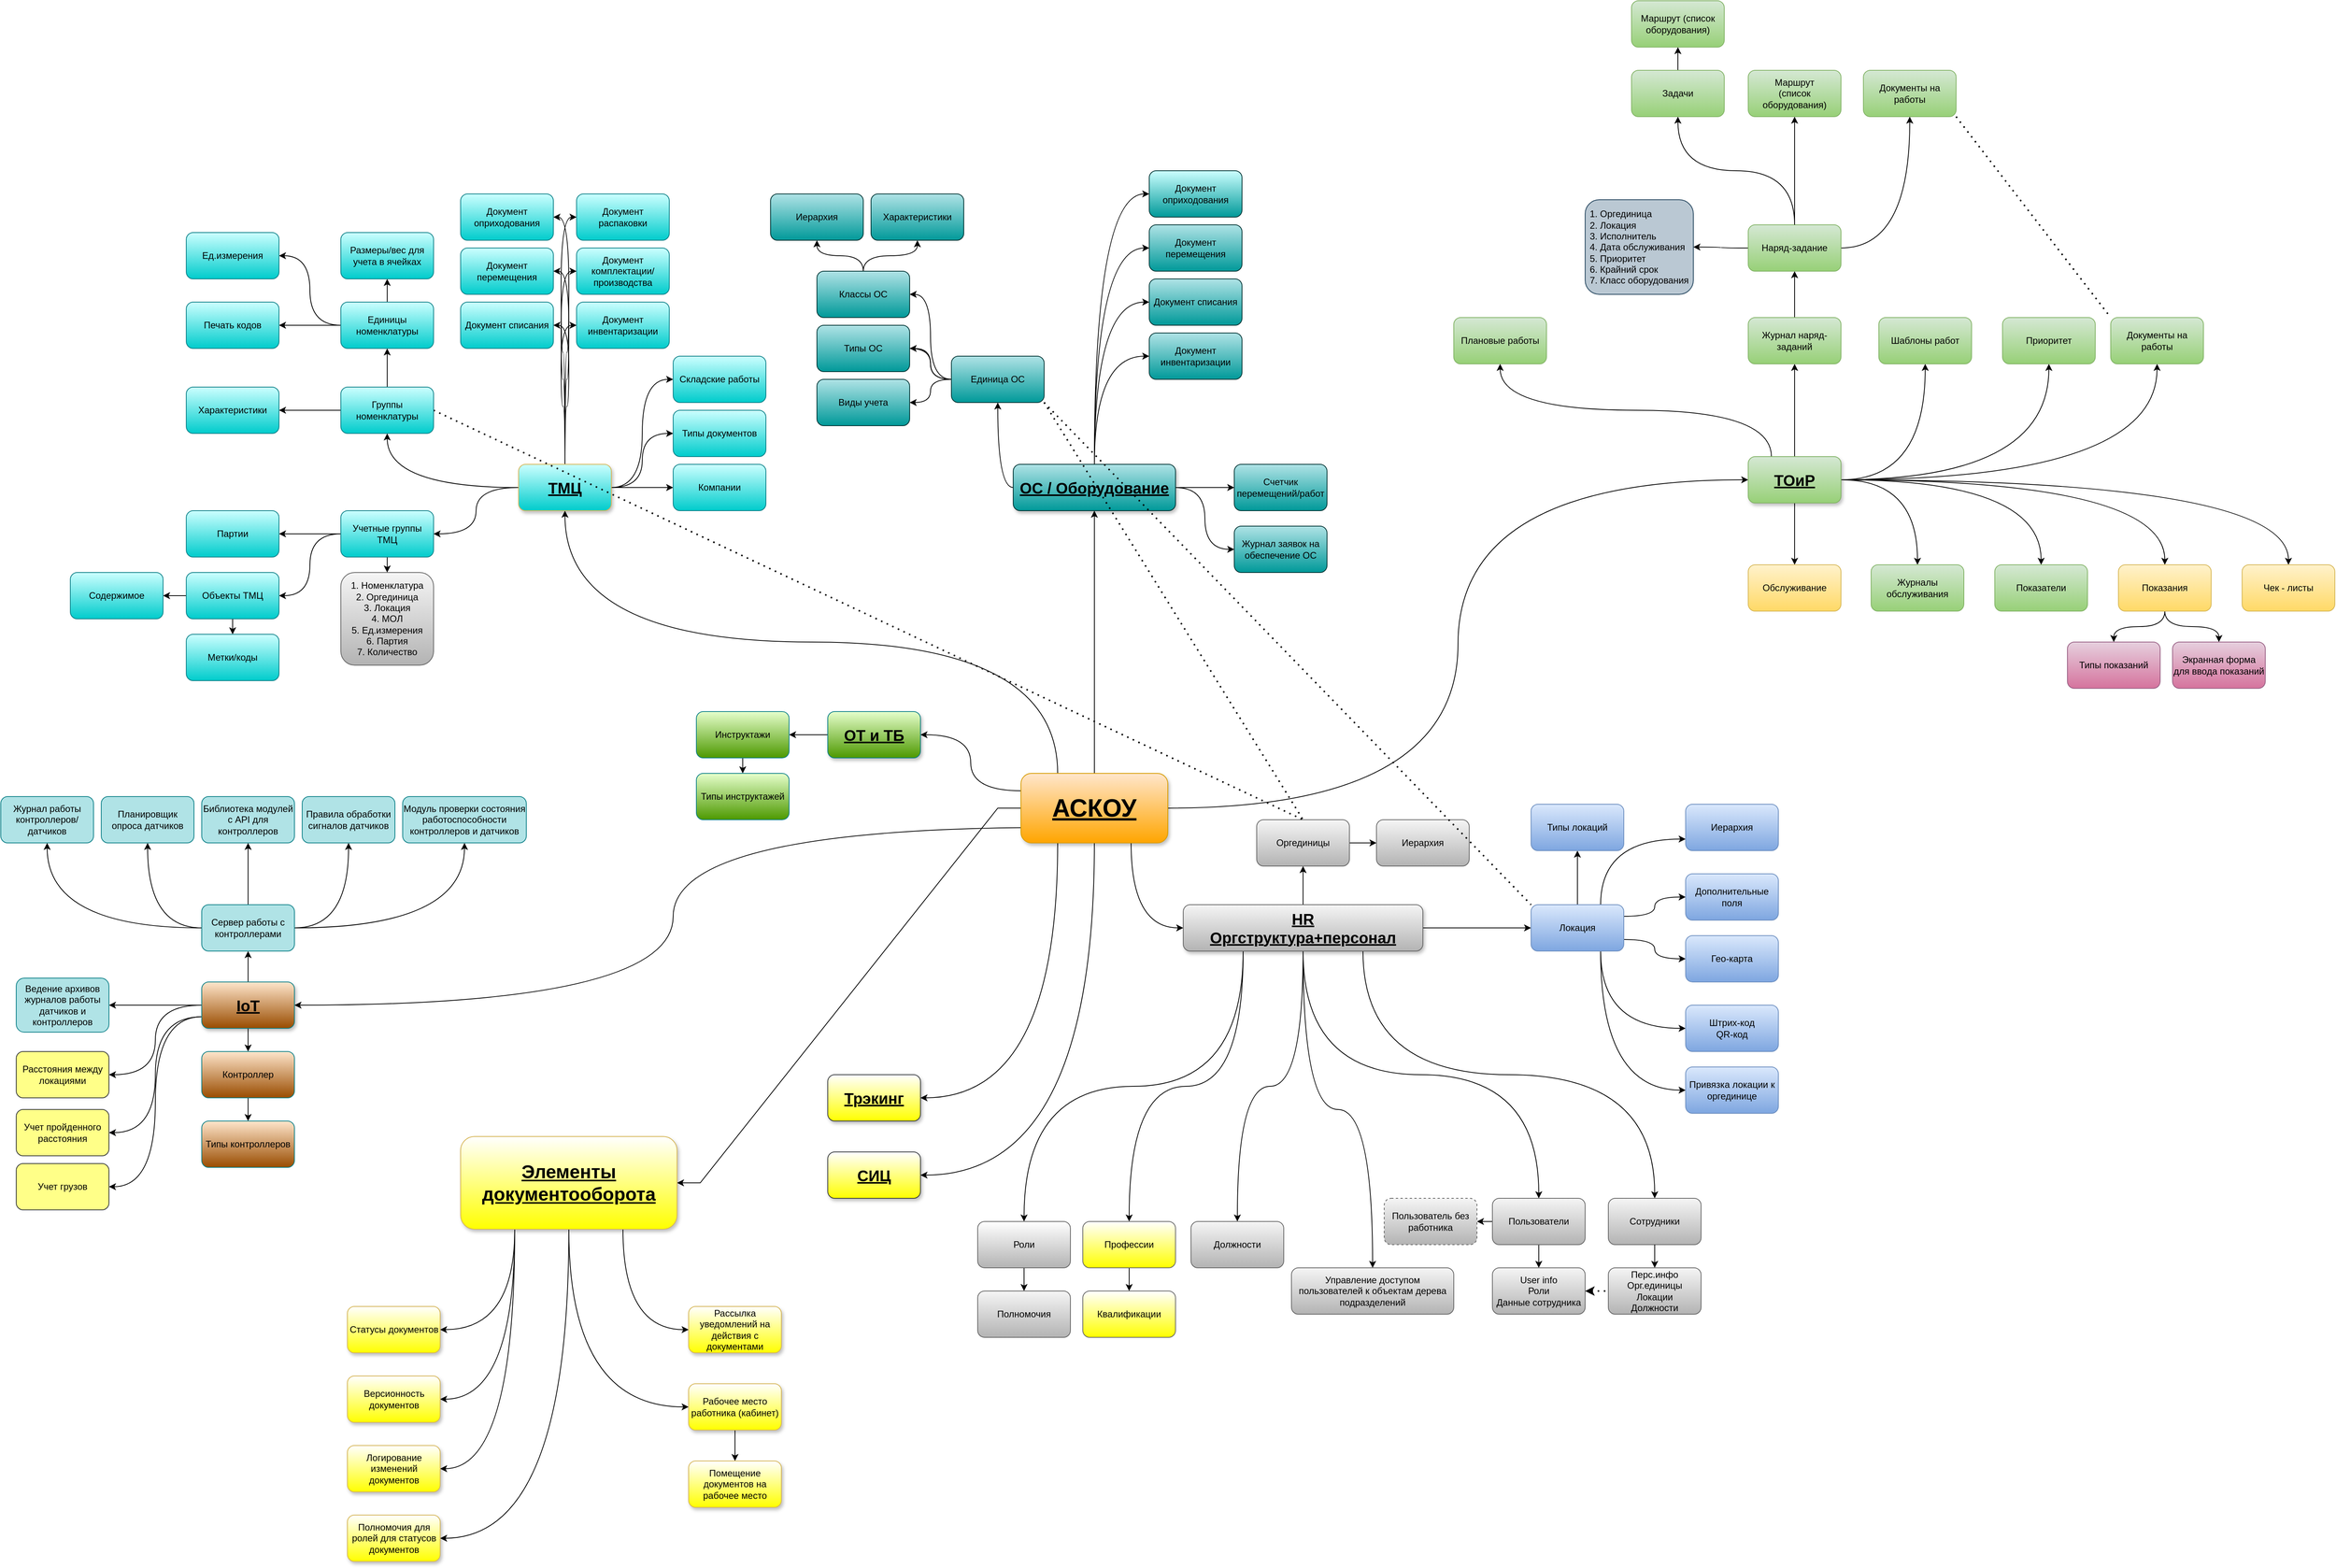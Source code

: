<mxfile version="20.0.1" type="github" pages="2">
  <diagram id="nu44lOmmYdovMivt4aMq" name="Функции">
    <mxGraphModel dx="3040" dy="1953" grid="1" gridSize="10" guides="1" tooltips="1" connect="1" arrows="1" fold="1" page="1" pageScale="1" pageWidth="827" pageHeight="1169" math="0" shadow="0">
      <root>
        <mxCell id="0" />
        <mxCell id="1" parent="0" />
        <mxCell id="1585sADhkds7L9PGY0fH-1" value="" style="edgeStyle=orthogonalEdgeStyle;curved=1;rounded=1;sketch=0;orthogonalLoop=1;jettySize=auto;html=1;entryX=0;entryY=0.5;entryDx=0;entryDy=0;" parent="1" source="1585sADhkds7L9PGY0fH-9" target="1585sADhkds7L9PGY0fH-20" edge="1">
          <mxGeometry relative="1" as="geometry" />
        </mxCell>
        <mxCell id="1585sADhkds7L9PGY0fH-2" value="" style="edgeStyle=orthogonalEdgeStyle;curved=1;rounded=1;sketch=0;orthogonalLoop=1;jettySize=auto;html=1;" parent="1" source="1585sADhkds7L9PGY0fH-9" target="1585sADhkds7L9PGY0fH-31" edge="1">
          <mxGeometry relative="1" as="geometry" />
        </mxCell>
        <mxCell id="1585sADhkds7L9PGY0fH-3" value="" style="edgeStyle=orthogonalEdgeStyle;curved=1;rounded=1;sketch=0;orthogonalLoop=1;jettySize=auto;html=1;exitX=0;exitY=0.25;exitDx=0;exitDy=0;entryX=1;entryY=0.5;entryDx=0;entryDy=0;" parent="1" source="1585sADhkds7L9PGY0fH-9" target="1585sADhkds7L9PGY0fH-33" edge="1">
          <mxGeometry relative="1" as="geometry">
            <mxPoint x="150" y="310" as="targetPoint" />
          </mxGeometry>
        </mxCell>
        <mxCell id="1585sADhkds7L9PGY0fH-4" value="" style="edgeStyle=orthogonalEdgeStyle;curved=1;rounded=1;sketch=0;orthogonalLoop=1;jettySize=auto;html=1;exitX=0.75;exitY=1;exitDx=0;exitDy=0;entryX=0;entryY=0.5;entryDx=0;entryDy=0;" parent="1" source="1585sADhkds7L9PGY0fH-9" target="1585sADhkds7L9PGY0fH-41" edge="1">
          <mxGeometry relative="1" as="geometry" />
        </mxCell>
        <mxCell id="1585sADhkds7L9PGY0fH-5" value="" style="edgeStyle=orthogonalEdgeStyle;curved=1;rounded=1;sketch=0;orthogonalLoop=1;jettySize=auto;html=1;exitX=0.25;exitY=1;exitDx=0;exitDy=0;entryX=1;entryY=0.5;entryDx=0;entryDy=0;" parent="1" source="1585sADhkds7L9PGY0fH-9" target="1585sADhkds7L9PGY0fH-42" edge="1">
          <mxGeometry relative="1" as="geometry" />
        </mxCell>
        <mxCell id="1585sADhkds7L9PGY0fH-6" value="" style="edgeStyle=orthogonalEdgeStyle;curved=1;rounded=1;sketch=0;orthogonalLoop=1;jettySize=auto;html=1;entryX=1;entryY=0.5;entryDx=0;entryDy=0;" parent="1" target="1585sADhkds7L9PGY0fH-46" edge="1">
          <mxGeometry relative="1" as="geometry">
            <mxPoint x="340" y="420" as="sourcePoint" />
          </mxGeometry>
        </mxCell>
        <mxCell id="1585sADhkds7L9PGY0fH-7" value="" style="edgeStyle=orthogonalEdgeStyle;curved=1;rounded=1;sketch=0;orthogonalLoop=1;jettySize=auto;html=1;startArrow=none;startFill=0;exitX=0.25;exitY=0;exitDx=0;exitDy=0;" parent="1" source="1585sADhkds7L9PGY0fH-9" target="1585sADhkds7L9PGY0fH-91" edge="1">
          <mxGeometry relative="1" as="geometry" />
        </mxCell>
        <mxCell id="1585sADhkds7L9PGY0fH-8" value="" style="edgeStyle=orthogonalEdgeStyle;curved=1;rounded=1;sketch=0;orthogonalLoop=1;jettySize=auto;html=1;startArrow=none;startFill=0;exitX=0.5;exitY=1;exitDx=0;exitDy=0;entryX=1;entryY=0.5;entryDx=0;entryDy=0;" parent="1" source="1585sADhkds7L9PGY0fH-9" target="1585sADhkds7L9PGY0fH-141" edge="1">
          <mxGeometry relative="1" as="geometry" />
        </mxCell>
        <mxCell id="6ZCKuQrWmOZW_DHMc_V3-8" value="" style="edgeStyle=entityRelationEdgeStyle;rounded=0;orthogonalLoop=1;jettySize=auto;html=1;fontSize=12;" edge="1" parent="1" source="1585sADhkds7L9PGY0fH-9" target="6ZCKuQrWmOZW_DHMc_V3-7">
          <mxGeometry relative="1" as="geometry" />
        </mxCell>
        <mxCell id="1585sADhkds7L9PGY0fH-9" value="АСКОУ" style="rounded=1;whiteSpace=wrap;html=1;sketch=0;labelBackgroundColor=none;fillColor=#FFE6CC;gradientColor=#ffa500;strokeColor=#d79b00;fontSize=32;fontStyle=5;shadow=1;glass=0;" parent="1" vertex="1">
          <mxGeometry x="300" y="350" width="190" height="90" as="geometry" />
        </mxCell>
        <mxCell id="1585sADhkds7L9PGY0fH-10" value="" style="edgeStyle=orthogonalEdgeStyle;curved=1;rounded=1;sketch=0;orthogonalLoop=1;jettySize=auto;html=1;startArrow=none;startFill=0;" parent="1" source="1585sADhkds7L9PGY0fH-20" target="1585sADhkds7L9PGY0fH-146" edge="1">
          <mxGeometry relative="1" as="geometry" />
        </mxCell>
        <mxCell id="1585sADhkds7L9PGY0fH-11" value="" style="edgeStyle=orthogonalEdgeStyle;curved=1;rounded=1;sketch=0;orthogonalLoop=1;jettySize=auto;html=1;startArrow=none;startFill=0;" parent="1" source="1585sADhkds7L9PGY0fH-20" target="1585sADhkds7L9PGY0fH-158" edge="1">
          <mxGeometry relative="1" as="geometry" />
        </mxCell>
        <mxCell id="1585sADhkds7L9PGY0fH-12" value="" style="edgeStyle=orthogonalEdgeStyle;curved=1;rounded=1;sketch=0;orthogonalLoop=1;jettySize=auto;html=1;startArrow=none;startFill=0;" parent="1" source="1585sADhkds7L9PGY0fH-20" target="1585sADhkds7L9PGY0fH-159" edge="1">
          <mxGeometry relative="1" as="geometry" />
        </mxCell>
        <mxCell id="1585sADhkds7L9PGY0fH-13" value="" style="edgeStyle=orthogonalEdgeStyle;curved=1;rounded=1;sketch=0;orthogonalLoop=1;jettySize=auto;html=1;startArrow=none;startFill=0;" parent="1" source="1585sADhkds7L9PGY0fH-20" target="1585sADhkds7L9PGY0fH-160" edge="1">
          <mxGeometry relative="1" as="geometry" />
        </mxCell>
        <mxCell id="1585sADhkds7L9PGY0fH-14" value="" style="edgeStyle=orthogonalEdgeStyle;curved=1;rounded=1;sketch=0;orthogonalLoop=1;jettySize=auto;html=1;startArrow=none;startFill=0;" parent="1" source="1585sADhkds7L9PGY0fH-20" target="1585sADhkds7L9PGY0fH-162" edge="1">
          <mxGeometry relative="1" as="geometry" />
        </mxCell>
        <mxCell id="1585sADhkds7L9PGY0fH-15" value="" style="edgeStyle=orthogonalEdgeStyle;curved=1;rounded=1;sketch=0;orthogonalLoop=1;jettySize=auto;html=1;startArrow=none;startFill=0;" parent="1" source="1585sADhkds7L9PGY0fH-20" target="1585sADhkds7L9PGY0fH-163" edge="1">
          <mxGeometry relative="1" as="geometry" />
        </mxCell>
        <mxCell id="1585sADhkds7L9PGY0fH-16" value="" style="edgeStyle=orthogonalEdgeStyle;curved=1;rounded=1;sketch=0;orthogonalLoop=1;jettySize=auto;html=1;startArrow=none;startFill=0;" parent="1" source="1585sADhkds7L9PGY0fH-20" target="1585sADhkds7L9PGY0fH-164" edge="1">
          <mxGeometry relative="1" as="geometry" />
        </mxCell>
        <mxCell id="1585sADhkds7L9PGY0fH-17" value="" style="edgeStyle=orthogonalEdgeStyle;curved=1;rounded=1;sketch=0;orthogonalLoop=1;jettySize=auto;html=1;startArrow=none;startFill=0;exitX=0.25;exitY=0;exitDx=0;exitDy=0;" parent="1" source="1585sADhkds7L9PGY0fH-20" target="1585sADhkds7L9PGY0fH-165" edge="1">
          <mxGeometry relative="1" as="geometry" />
        </mxCell>
        <mxCell id="1585sADhkds7L9PGY0fH-18" value="" style="edgeStyle=orthogonalEdgeStyle;curved=1;rounded=1;sketch=0;orthogonalLoop=1;jettySize=auto;html=1;startArrow=none;startFill=0;" parent="1" source="1585sADhkds7L9PGY0fH-20" target="1585sADhkds7L9PGY0fH-166" edge="1">
          <mxGeometry relative="1" as="geometry" />
        </mxCell>
        <mxCell id="1585sADhkds7L9PGY0fH-19" value="" style="edgeStyle=orthogonalEdgeStyle;curved=1;rounded=1;sketch=0;orthogonalLoop=1;jettySize=auto;html=1;startArrow=none;startFill=0;" parent="1" source="1585sADhkds7L9PGY0fH-20" target="1585sADhkds7L9PGY0fH-167" edge="1">
          <mxGeometry relative="1" as="geometry" />
        </mxCell>
        <mxCell id="1585sADhkds7L9PGY0fH-20" value="ТОиР" style="whiteSpace=wrap;html=1;rounded=1;sketch=0;fillColor=#d5e8d4;strokeColor=#82b366;gradientColor=#97d077;fontSize=20;fontStyle=5;shadow=1;" parent="1" vertex="1">
          <mxGeometry x="1241" y="-60" width="120" height="60" as="geometry" />
        </mxCell>
        <mxCell id="1585sADhkds7L9PGY0fH-21" value="" style="edgeStyle=orthogonalEdgeStyle;curved=1;rounded=1;sketch=0;orthogonalLoop=1;jettySize=auto;html=1;startArrow=none;startFill=0;entryX=1;entryY=0.5;entryDx=0;entryDy=0;exitX=0;exitY=0.5;exitDx=0;exitDy=0;" parent="1" source="1585sADhkds7L9PGY0fH-113" target="1585sADhkds7L9PGY0fH-79" edge="1">
          <mxGeometry relative="1" as="geometry">
            <mxPoint x="260" y="-160" as="sourcePoint" />
          </mxGeometry>
        </mxCell>
        <mxCell id="1585sADhkds7L9PGY0fH-22" value="" style="edgeStyle=orthogonalEdgeStyle;curved=1;rounded=1;sketch=0;orthogonalLoop=1;jettySize=auto;html=1;startArrow=none;startFill=0;entryX=1;entryY=0.5;entryDx=0;entryDy=0;exitX=0;exitY=0.5;exitDx=0;exitDy=0;" parent="1" source="1585sADhkds7L9PGY0fH-113" target="1585sADhkds7L9PGY0fH-97" edge="1">
          <mxGeometry relative="1" as="geometry">
            <mxPoint x="260" y="-160.0" as="sourcePoint" />
          </mxGeometry>
        </mxCell>
        <mxCell id="1585sADhkds7L9PGY0fH-23" value="" style="edgeStyle=orthogonalEdgeStyle;curved=1;rounded=1;sketch=0;orthogonalLoop=1;jettySize=auto;html=1;startArrow=none;startFill=0;entryX=1;entryY=0.5;entryDx=0;entryDy=0;exitX=0;exitY=0.5;exitDx=0;exitDy=0;" parent="1" source="1585sADhkds7L9PGY0fH-113" target="1585sADhkds7L9PGY0fH-94" edge="1">
          <mxGeometry relative="1" as="geometry">
            <mxPoint x="260" y="-160.0" as="sourcePoint" />
          </mxGeometry>
        </mxCell>
        <mxCell id="1585sADhkds7L9PGY0fH-24" value="" style="edgeStyle=orthogonalEdgeStyle;curved=1;rounded=1;sketch=0;orthogonalLoop=1;jettySize=auto;html=1;startArrow=none;startFill=0;" parent="1" source="1585sADhkds7L9PGY0fH-31" target="1585sADhkds7L9PGY0fH-95" edge="1">
          <mxGeometry relative="1" as="geometry" />
        </mxCell>
        <mxCell id="1585sADhkds7L9PGY0fH-25" value="" style="edgeStyle=orthogonalEdgeStyle;curved=1;rounded=1;sketch=0;orthogonalLoop=1;jettySize=auto;html=1;startArrow=none;startFill=0;entryX=0;entryY=0.5;entryDx=0;entryDy=0;" parent="1" source="1585sADhkds7L9PGY0fH-31" target="1585sADhkds7L9PGY0fH-96" edge="1">
          <mxGeometry relative="1" as="geometry" />
        </mxCell>
        <mxCell id="1585sADhkds7L9PGY0fH-26" value="" style="edgeStyle=orthogonalEdgeStyle;curved=1;rounded=1;sketch=0;orthogonalLoop=1;jettySize=auto;html=1;startArrow=none;startFill=0;entryX=0;entryY=0.5;entryDx=0;entryDy=0;exitX=0.5;exitY=0;exitDx=0;exitDy=0;" parent="1" source="1585sADhkds7L9PGY0fH-31" target="1585sADhkds7L9PGY0fH-99" edge="1">
          <mxGeometry relative="1" as="geometry" />
        </mxCell>
        <mxCell id="1585sADhkds7L9PGY0fH-27" value="" style="edgeStyle=orthogonalEdgeStyle;curved=1;rounded=1;sketch=0;orthogonalLoop=1;jettySize=auto;html=1;startArrow=none;startFill=0;entryX=0;entryY=0.5;entryDx=0;entryDy=0;exitX=0.5;exitY=0;exitDx=0;exitDy=0;" parent="1" source="1585sADhkds7L9PGY0fH-31" target="1585sADhkds7L9PGY0fH-100" edge="1">
          <mxGeometry relative="1" as="geometry" />
        </mxCell>
        <mxCell id="1585sADhkds7L9PGY0fH-28" value="" style="edgeStyle=orthogonalEdgeStyle;curved=1;rounded=1;sketch=0;orthogonalLoop=1;jettySize=auto;html=1;startArrow=none;startFill=0;exitX=0.5;exitY=0;exitDx=0;exitDy=0;entryX=0;entryY=0.5;entryDx=0;entryDy=0;" parent="1" source="1585sADhkds7L9PGY0fH-31" target="1585sADhkds7L9PGY0fH-101" edge="1">
          <mxGeometry relative="1" as="geometry" />
        </mxCell>
        <mxCell id="1585sADhkds7L9PGY0fH-29" value="" style="edgeStyle=orthogonalEdgeStyle;curved=1;rounded=1;sketch=0;orthogonalLoop=1;jettySize=auto;html=1;startArrow=none;startFill=0;entryX=0;entryY=0.5;entryDx=0;entryDy=0;exitX=0.5;exitY=0;exitDx=0;exitDy=0;" parent="1" source="1585sADhkds7L9PGY0fH-31" target="1585sADhkds7L9PGY0fH-102" edge="1">
          <mxGeometry relative="1" as="geometry" />
        </mxCell>
        <mxCell id="1585sADhkds7L9PGY0fH-30" value="" style="edgeStyle=orthogonalEdgeStyle;curved=1;rounded=1;sketch=0;orthogonalLoop=1;jettySize=auto;html=1;startArrow=none;startFill=0;exitX=0;exitY=0.5;exitDx=0;exitDy=0;" parent="1" source="1585sADhkds7L9PGY0fH-31" target="1585sADhkds7L9PGY0fH-113" edge="1">
          <mxGeometry relative="1" as="geometry" />
        </mxCell>
        <mxCell id="1585sADhkds7L9PGY0fH-31" value="ОС / Оборудование" style="whiteSpace=wrap;html=1;rounded=1;sketch=0;fillColor=#b0e3e6;strokeColor=#003333;gradientColor=#009999;fontStyle=5;fontSize=20;shadow=1;" parent="1" vertex="1">
          <mxGeometry x="290" y="-50" width="210" height="60" as="geometry" />
        </mxCell>
        <mxCell id="1585sADhkds7L9PGY0fH-32" value="" style="edgeStyle=orthogonalEdgeStyle;curved=1;rounded=1;sketch=0;orthogonalLoop=1;jettySize=auto;html=1;startArrow=none;startFill=0;" parent="1" source="1585sADhkds7L9PGY0fH-33" target="1585sADhkds7L9PGY0fH-143" edge="1">
          <mxGeometry relative="1" as="geometry" />
        </mxCell>
        <mxCell id="1585sADhkds7L9PGY0fH-33" value="ОТ и ТБ" style="whiteSpace=wrap;html=1;rounded=1;sketch=0;fillColor=#E6FFCC;strokeColor=#0e8088;gradientColor=#4D9900;fontStyle=5;fontSize=20;shadow=1;" parent="1" vertex="1">
          <mxGeometry x="50" y="270" width="120" height="60" as="geometry" />
        </mxCell>
        <mxCell id="1585sADhkds7L9PGY0fH-34" value="" style="edgeStyle=orthogonalEdgeStyle;curved=1;rounded=1;sketch=0;orthogonalLoop=1;jettySize=auto;html=1;exitX=0.25;exitY=1;exitDx=0;exitDy=0;" parent="1" source="1585sADhkds7L9PGY0fH-41" target="1585sADhkds7L9PGY0fH-48" edge="1">
          <mxGeometry relative="1" as="geometry" />
        </mxCell>
        <mxCell id="1585sADhkds7L9PGY0fH-35" value="" style="edgeStyle=orthogonalEdgeStyle;curved=1;rounded=1;sketch=0;orthogonalLoop=1;jettySize=auto;html=1;exitX=0.5;exitY=1;exitDx=0;exitDy=0;" parent="1" source="1585sADhkds7L9PGY0fH-41" target="1585sADhkds7L9PGY0fH-50" edge="1">
          <mxGeometry relative="1" as="geometry" />
        </mxCell>
        <mxCell id="1585sADhkds7L9PGY0fH-36" value="" style="edgeStyle=orthogonalEdgeStyle;curved=1;rounded=1;sketch=0;orthogonalLoop=1;jettySize=auto;html=1;exitX=0.75;exitY=1;exitDx=0;exitDy=0;" parent="1" source="1585sADhkds7L9PGY0fH-41" target="1585sADhkds7L9PGY0fH-51" edge="1">
          <mxGeometry relative="1" as="geometry" />
        </mxCell>
        <mxCell id="1585sADhkds7L9PGY0fH-37" value="" style="edgeStyle=orthogonalEdgeStyle;curved=1;rounded=1;sketch=0;orthogonalLoop=1;jettySize=auto;html=1;entryX=0.5;entryY=1;entryDx=0;entryDy=0;exitX=0.5;exitY=0;exitDx=0;exitDy=0;" parent="1" source="1585sADhkds7L9PGY0fH-41" target="1585sADhkds7L9PGY0fH-53" edge="1">
          <mxGeometry relative="1" as="geometry" />
        </mxCell>
        <mxCell id="1585sADhkds7L9PGY0fH-38" value="" style="edgeStyle=orthogonalEdgeStyle;curved=1;rounded=1;sketch=0;orthogonalLoop=1;jettySize=auto;html=1;" parent="1" source="1585sADhkds7L9PGY0fH-41" target="1585sADhkds7L9PGY0fH-60" edge="1">
          <mxGeometry relative="1" as="geometry" />
        </mxCell>
        <mxCell id="1585sADhkds7L9PGY0fH-39" value="" style="edgeStyle=orthogonalEdgeStyle;curved=1;rounded=1;sketch=0;orthogonalLoop=1;jettySize=auto;html=1;exitX=0.5;exitY=1;exitDx=0;exitDy=0;" parent="1" source="1585sADhkds7L9PGY0fH-41" target="1585sADhkds7L9PGY0fH-67" edge="1">
          <mxGeometry relative="1" as="geometry" />
        </mxCell>
        <mxCell id="1585sADhkds7L9PGY0fH-40" value="" style="edgeStyle=orthogonalEdgeStyle;curved=1;rounded=1;sketch=0;orthogonalLoop=1;jettySize=auto;html=1;exitX=0.5;exitY=1;exitDx=0;exitDy=0;" parent="1" source="1585sADhkds7L9PGY0fH-41" target="1585sADhkds7L9PGY0fH-72" edge="1">
          <mxGeometry relative="1" as="geometry" />
        </mxCell>
        <mxCell id="6ZCKuQrWmOZW_DHMc_V3-26" style="edgeStyle=orthogonalEdgeStyle;curved=1;rounded=0;orthogonalLoop=1;jettySize=auto;html=1;exitX=0.25;exitY=1;exitDx=0;exitDy=0;entryX=0.5;entryY=0;entryDx=0;entryDy=0;fontSize=12;" edge="1" parent="1" source="1585sADhkds7L9PGY0fH-41" target="6ZCKuQrWmOZW_DHMc_V3-24">
          <mxGeometry relative="1" as="geometry" />
        </mxCell>
        <mxCell id="1585sADhkds7L9PGY0fH-41" value="HR&lt;br style=&quot;font-size: 20px;&quot;&gt;Оргструктура+персонал" style="whiteSpace=wrap;html=1;rounded=1;sketch=0;fillColor=#f5f5f5;strokeColor=#666666;gradientColor=#b3b3b3;fontSize=20;fontStyle=5;shadow=1;" parent="1" vertex="1">
          <mxGeometry x="510" y="520" width="310" height="60" as="geometry" />
        </mxCell>
        <mxCell id="1585sADhkds7L9PGY0fH-42" value="Трэкинг" style="whiteSpace=wrap;html=1;rounded=1;sketch=0;fillColor=#FFFFFF;strokeColor=#36393d;gradientColor=#FFFF00;fontSize=20;fontStyle=5;shadow=1;" parent="1" vertex="1">
          <mxGeometry x="50" y="740" width="120" height="60" as="geometry" />
        </mxCell>
        <mxCell id="1585sADhkds7L9PGY0fH-43" value="" style="edgeStyle=orthogonalEdgeStyle;curved=1;rounded=1;sketch=0;orthogonalLoop=1;jettySize=auto;html=1;startArrow=none;startFill=0;exitX=0.5;exitY=1;exitDx=0;exitDy=0;" parent="1" source="1585sADhkds7L9PGY0fH-139" target="1585sADhkds7L9PGY0fH-138" edge="1">
          <mxGeometry relative="1" as="geometry" />
        </mxCell>
        <mxCell id="1585sADhkds7L9PGY0fH-44" value="" style="edgeStyle=orthogonalEdgeStyle;curved=1;rounded=1;sketch=0;orthogonalLoop=1;jettySize=auto;html=1;startArrow=none;startFill=0;" parent="1" source="1585sADhkds7L9PGY0fH-46" target="1585sADhkds7L9PGY0fH-139" edge="1">
          <mxGeometry relative="1" as="geometry" />
        </mxCell>
        <mxCell id="1585sADhkds7L9PGY0fH-45" value="" style="edgeStyle=orthogonalEdgeStyle;curved=1;rounded=1;sketch=0;orthogonalLoop=1;jettySize=auto;html=1;startArrow=none;startFill=0;entryX=1;entryY=0.5;entryDx=0;entryDy=0;" parent="1" source="1585sADhkds7L9PGY0fH-46" target="1585sADhkds7L9PGY0fH-140" edge="1">
          <mxGeometry relative="1" as="geometry" />
        </mxCell>
        <mxCell id="myCQ_AE_SCM9vGws5eOE-2" value="" style="edgeStyle=orthogonalEdgeStyle;rounded=0;orthogonalLoop=1;jettySize=auto;html=1;curved=1;" parent="1" source="1585sADhkds7L9PGY0fH-46" target="myCQ_AE_SCM9vGws5eOE-1" edge="1">
          <mxGeometry relative="1" as="geometry" />
        </mxCell>
        <mxCell id="myCQ_AE_SCM9vGws5eOE-6" value="" style="edgeStyle=orthogonalEdgeStyle;curved=1;rounded=0;orthogonalLoop=1;jettySize=auto;html=1;exitX=0;exitY=0.75;exitDx=0;exitDy=0;entryX=1;entryY=0.5;entryDx=0;entryDy=0;" parent="1" source="1585sADhkds7L9PGY0fH-46" target="myCQ_AE_SCM9vGws5eOE-5" edge="1">
          <mxGeometry relative="1" as="geometry" />
        </mxCell>
        <mxCell id="myCQ_AE_SCM9vGws5eOE-8" style="edgeStyle=orthogonalEdgeStyle;curved=1;rounded=0;orthogonalLoop=1;jettySize=auto;html=1;exitX=0;exitY=0.75;exitDx=0;exitDy=0;entryX=1;entryY=0.5;entryDx=0;entryDy=0;" parent="1" source="1585sADhkds7L9PGY0fH-46" target="myCQ_AE_SCM9vGws5eOE-7" edge="1">
          <mxGeometry relative="1" as="geometry" />
        </mxCell>
        <mxCell id="myCQ_AE_SCM9vGws5eOE-10" value="" style="edgeStyle=orthogonalEdgeStyle;curved=1;rounded=0;orthogonalLoop=1;jettySize=auto;html=1;" parent="1" source="1585sADhkds7L9PGY0fH-46" target="myCQ_AE_SCM9vGws5eOE-9" edge="1">
          <mxGeometry relative="1" as="geometry" />
        </mxCell>
        <mxCell id="1585sADhkds7L9PGY0fH-46" value="IoT" style="whiteSpace=wrap;html=1;rounded=1;sketch=0;fillColor=#FFE6CC;strokeColor=#0e8088;gradientColor=#994C00;fontSize=20;fontStyle=5;shadow=1;" parent="1" vertex="1">
          <mxGeometry x="-760" y="620" width="120" height="60" as="geometry" />
        </mxCell>
        <mxCell id="1585sADhkds7L9PGY0fH-47" value="" style="edgeStyle=orthogonalEdgeStyle;curved=1;rounded=1;sketch=0;orthogonalLoop=1;jettySize=auto;html=1;" parent="1" source="1585sADhkds7L9PGY0fH-48" target="1585sADhkds7L9PGY0fH-49" edge="1">
          <mxGeometry relative="1" as="geometry" />
        </mxCell>
        <mxCell id="1585sADhkds7L9PGY0fH-48" value="Роли" style="whiteSpace=wrap;html=1;rounded=1;sketch=0;fillColor=#FFFFFF;gradientColor=#b3b3b3;strokeColor=#666666;" parent="1" vertex="1">
          <mxGeometry x="244" y="930" width="120" height="60" as="geometry" />
        </mxCell>
        <mxCell id="1585sADhkds7L9PGY0fH-49" value="Полномочия" style="whiteSpace=wrap;html=1;rounded=1;sketch=0;fillColor=#f5f5f5;gradientColor=#b3b3b3;strokeColor=#666666;" parent="1" vertex="1">
          <mxGeometry x="244" y="1020" width="120" height="60" as="geometry" />
        </mxCell>
        <mxCell id="1585sADhkds7L9PGY0fH-50" value="Должности" style="whiteSpace=wrap;html=1;rounded=1;sketch=0;fillColor=#f5f5f5;gradientColor=#b3b3b3;strokeColor=#666666;" parent="1" vertex="1">
          <mxGeometry x="520" y="930" width="120" height="60" as="geometry" />
        </mxCell>
        <mxCell id="1585sADhkds7L9PGY0fH-51" value="Сотрудники" style="whiteSpace=wrap;html=1;rounded=1;sketch=0;fillColor=#f5f5f5;gradientColor=#b3b3b3;strokeColor=#666666;" parent="1" vertex="1">
          <mxGeometry x="1060" y="900" width="120" height="60" as="geometry" />
        </mxCell>
        <mxCell id="1585sADhkds7L9PGY0fH-52" value="" style="edgeStyle=orthogonalEdgeStyle;curved=1;rounded=1;sketch=0;orthogonalLoop=1;jettySize=auto;html=1;entryX=0;entryY=0.5;entryDx=0;entryDy=0;" parent="1" source="1585sADhkds7L9PGY0fH-53" target="1585sADhkds7L9PGY0fH-61" edge="1">
          <mxGeometry relative="1" as="geometry" />
        </mxCell>
        <mxCell id="1585sADhkds7L9PGY0fH-53" value="Оргединицы" style="whiteSpace=wrap;html=1;rounded=1;sketch=0;fillColor=#f5f5f5;strokeColor=#666666;gradientColor=#b3b3b3;" parent="1" vertex="1">
          <mxGeometry x="605" y="410" width="120" height="60" as="geometry" />
        </mxCell>
        <mxCell id="1585sADhkds7L9PGY0fH-54" value="" style="edgeStyle=orthogonalEdgeStyle;curved=1;rounded=1;sketch=0;orthogonalLoop=1;jettySize=auto;html=1;entryX=0;entryY=0.75;entryDx=0;entryDy=0;exitX=0.75;exitY=0;exitDx=0;exitDy=0;" parent="1" source="1585sADhkds7L9PGY0fH-60" target="1585sADhkds7L9PGY0fH-62" edge="1">
          <mxGeometry relative="1" as="geometry" />
        </mxCell>
        <mxCell id="1585sADhkds7L9PGY0fH-55" value="" style="edgeStyle=orthogonalEdgeStyle;curved=1;rounded=1;sketch=0;orthogonalLoop=1;jettySize=auto;html=1;entryX=0;entryY=0.5;entryDx=0;entryDy=0;exitX=1;exitY=0.25;exitDx=0;exitDy=0;" parent="1" source="1585sADhkds7L9PGY0fH-60" target="1585sADhkds7L9PGY0fH-63" edge="1">
          <mxGeometry relative="1" as="geometry" />
        </mxCell>
        <mxCell id="1585sADhkds7L9PGY0fH-56" value="" style="edgeStyle=orthogonalEdgeStyle;curved=1;rounded=1;sketch=0;orthogonalLoop=1;jettySize=auto;html=1;entryX=0;entryY=0.5;entryDx=0;entryDy=0;exitX=1;exitY=0.75;exitDx=0;exitDy=0;" parent="1" source="1585sADhkds7L9PGY0fH-60" target="1585sADhkds7L9PGY0fH-64" edge="1">
          <mxGeometry relative="1" as="geometry" />
        </mxCell>
        <mxCell id="1585sADhkds7L9PGY0fH-57" value="" style="edgeStyle=orthogonalEdgeStyle;curved=1;rounded=1;sketch=0;orthogonalLoop=1;jettySize=auto;html=1;exitX=0.75;exitY=1;exitDx=0;exitDy=0;entryX=0;entryY=0.5;entryDx=0;entryDy=0;" parent="1" source="1585sADhkds7L9PGY0fH-60" target="1585sADhkds7L9PGY0fH-65" edge="1">
          <mxGeometry relative="1" as="geometry" />
        </mxCell>
        <mxCell id="1585sADhkds7L9PGY0fH-58" value="" style="edgeStyle=orthogonalEdgeStyle;curved=1;rounded=1;sketch=0;orthogonalLoop=1;jettySize=auto;html=1;entryX=0;entryY=0.5;entryDx=0;entryDy=0;exitX=0.75;exitY=1;exitDx=0;exitDy=0;" parent="1" source="1585sADhkds7L9PGY0fH-60" target="1585sADhkds7L9PGY0fH-66" edge="1">
          <mxGeometry relative="1" as="geometry" />
        </mxCell>
        <mxCell id="1585sADhkds7L9PGY0fH-59" value="" style="edgeStyle=orthogonalEdgeStyle;curved=1;rounded=1;sketch=0;orthogonalLoop=1;jettySize=auto;html=1;" parent="1" source="1585sADhkds7L9PGY0fH-60" target="1585sADhkds7L9PGY0fH-68" edge="1">
          <mxGeometry relative="1" as="geometry" />
        </mxCell>
        <mxCell id="1585sADhkds7L9PGY0fH-60" value="Локация" style="whiteSpace=wrap;html=1;rounded=1;sketch=0;fillColor=#dae8fc;strokeColor=#6c8ebf;gradientColor=#7ea6e0;" parent="1" vertex="1">
          <mxGeometry x="960" y="520" width="120" height="60" as="geometry" />
        </mxCell>
        <mxCell id="1585sADhkds7L9PGY0fH-61" value="Иерархия" style="whiteSpace=wrap;html=1;rounded=1;sketch=0;fillColor=#f5f5f5;strokeColor=#666666;gradientColor=#b3b3b3;" parent="1" vertex="1">
          <mxGeometry x="760" y="410" width="120" height="60" as="geometry" />
        </mxCell>
        <mxCell id="1585sADhkds7L9PGY0fH-62" value="Иерархия" style="whiteSpace=wrap;html=1;rounded=1;sketch=0;fillColor=#dae8fc;strokeColor=#6c8ebf;gradientColor=#7ea6e0;" parent="1" vertex="1">
          <mxGeometry x="1160" y="390" width="120" height="60" as="geometry" />
        </mxCell>
        <mxCell id="1585sADhkds7L9PGY0fH-63" value="Дополнительные поля" style="whiteSpace=wrap;html=1;rounded=1;sketch=0;fillColor=#dae8fc;strokeColor=#6c8ebf;gradientColor=#7ea6e0;" parent="1" vertex="1">
          <mxGeometry x="1160" y="480" width="120" height="60" as="geometry" />
        </mxCell>
        <mxCell id="1585sADhkds7L9PGY0fH-64" value="Гео-карта" style="whiteSpace=wrap;html=1;rounded=1;sketch=0;fillColor=#dae8fc;strokeColor=#6c8ebf;gradientColor=#7ea6e0;" parent="1" vertex="1">
          <mxGeometry x="1160" y="560" width="120" height="60" as="geometry" />
        </mxCell>
        <mxCell id="1585sADhkds7L9PGY0fH-65" value="Штрих-код&lt;br&gt;QR-код" style="whiteSpace=wrap;html=1;rounded=1;sketch=0;fillColor=#dae8fc;strokeColor=#6c8ebf;gradientColor=#7ea6e0;" parent="1" vertex="1">
          <mxGeometry x="1160" y="650" width="120" height="60" as="geometry" />
        </mxCell>
        <mxCell id="1585sADhkds7L9PGY0fH-66" value="Привязка локации к оргединице" style="whiteSpace=wrap;html=1;rounded=1;sketch=0;fillColor=#dae8fc;strokeColor=#6c8ebf;gradientColor=#7ea6e0;" parent="1" vertex="1">
          <mxGeometry x="1160" y="730" width="120" height="60" as="geometry" />
        </mxCell>
        <mxCell id="1585sADhkds7L9PGY0fH-67" value="Управление доступом пользователей к объектам дерева подразделений" style="whiteSpace=wrap;html=1;rounded=1;sketch=0;fillColor=#f5f5f5;gradientColor=#b3b3b3;strokeColor=#666666;" parent="1" vertex="1">
          <mxGeometry x="650" y="990" width="210" height="60" as="geometry" />
        </mxCell>
        <mxCell id="1585sADhkds7L9PGY0fH-68" value="Типы локаций" style="whiteSpace=wrap;html=1;rounded=1;sketch=0;fillColor=#dae8fc;strokeColor=#6c8ebf;gradientColor=#7ea6e0;" parent="1" vertex="1">
          <mxGeometry x="960" y="390" width="120" height="60" as="geometry" />
        </mxCell>
        <mxCell id="1585sADhkds7L9PGY0fH-69" value="" style="edgeStyle=orthogonalEdgeStyle;curved=1;rounded=1;sketch=0;orthogonalLoop=1;jettySize=auto;html=1;exitX=0.5;exitY=1;exitDx=0;exitDy=0;" parent="1" source="1585sADhkds7L9PGY0fH-51" target="1585sADhkds7L9PGY0fH-73" edge="1">
          <mxGeometry relative="1" as="geometry" />
        </mxCell>
        <mxCell id="1585sADhkds7L9PGY0fH-70" value="" style="edgeStyle=orthogonalEdgeStyle;curved=1;rounded=1;sketch=0;orthogonalLoop=1;jettySize=auto;html=1;" parent="1" source="1585sADhkds7L9PGY0fH-72" target="1585sADhkds7L9PGY0fH-74" edge="1">
          <mxGeometry relative="1" as="geometry" />
        </mxCell>
        <mxCell id="1585sADhkds7L9PGY0fH-71" value="" style="edgeStyle=orthogonalEdgeStyle;curved=1;rounded=1;sketch=0;orthogonalLoop=1;jettySize=auto;html=1;startArrow=none;startFill=0;" parent="1" source="1585sADhkds7L9PGY0fH-72" target="1585sADhkds7L9PGY0fH-76" edge="1">
          <mxGeometry relative="1" as="geometry" />
        </mxCell>
        <mxCell id="1585sADhkds7L9PGY0fH-72" value="Пользователи" style="whiteSpace=wrap;html=1;fillColor=#f5f5f5;strokeColor=#666666;rounded=1;sketch=0;gradientColor=#b3b3b3;" parent="1" vertex="1">
          <mxGeometry x="910" y="900" width="120" height="60" as="geometry" />
        </mxCell>
        <mxCell id="1585sADhkds7L9PGY0fH-73" value="Перс.инфо&lt;br&gt;Орг.единицы&lt;br&gt;Локации&lt;br&gt;Должности" style="whiteSpace=wrap;html=1;fillColor=#f5f5f5;strokeColor=#666666;rounded=1;sketch=0;gradientColor=#b3b3b3;" parent="1" vertex="1">
          <mxGeometry x="1060" y="990" width="120" height="60" as="geometry" />
        </mxCell>
        <mxCell id="1585sADhkds7L9PGY0fH-74" value="User info&lt;br&gt;Роли&lt;br&gt;Данные сотрудника" style="whiteSpace=wrap;html=1;fillColor=#f5f5f5;strokeColor=#666666;rounded=1;sketch=0;gradientColor=#b3b3b3;" parent="1" vertex="1">
          <mxGeometry x="910" y="990" width="120" height="60" as="geometry" />
        </mxCell>
        <mxCell id="1585sADhkds7L9PGY0fH-75" value="" style="endArrow=none;dashed=1;html=1;dashPattern=1 3;strokeWidth=2;rounded=1;sketch=0;curved=1;entryX=0;entryY=0.5;entryDx=0;entryDy=0;startArrow=classic;startFill=1;exitX=1;exitY=0.5;exitDx=0;exitDy=0;" parent="1" source="1585sADhkds7L9PGY0fH-74" target="1585sADhkds7L9PGY0fH-73" edge="1">
          <mxGeometry width="50" height="50" relative="1" as="geometry">
            <mxPoint x="990" y="1010" as="sourcePoint" />
            <mxPoint x="920" y="970" as="targetPoint" />
          </mxGeometry>
        </mxCell>
        <mxCell id="1585sADhkds7L9PGY0fH-76" value="Пользователь без работника" style="whiteSpace=wrap;html=1;fillColor=#f5f5f5;strokeColor=#666666;rounded=1;sketch=0;dashed=1;gradientColor=#b3b3b3;" parent="1" vertex="1">
          <mxGeometry x="770" y="900" width="120" height="60" as="geometry" />
        </mxCell>
        <mxCell id="1585sADhkds7L9PGY0fH-77" value="" style="edgeStyle=orthogonalEdgeStyle;curved=1;rounded=1;sketch=0;orthogonalLoop=1;jettySize=auto;html=1;startArrow=none;startFill=0;" parent="1" source="1585sADhkds7L9PGY0fH-79" target="1585sADhkds7L9PGY0fH-92" edge="1">
          <mxGeometry relative="1" as="geometry" />
        </mxCell>
        <mxCell id="1585sADhkds7L9PGY0fH-78" value="" style="edgeStyle=orthogonalEdgeStyle;curved=1;rounded=1;sketch=0;orthogonalLoop=1;jettySize=auto;html=1;startArrow=none;startFill=0;" parent="1" source="1585sADhkds7L9PGY0fH-79" target="1585sADhkds7L9PGY0fH-93" edge="1">
          <mxGeometry relative="1" as="geometry" />
        </mxCell>
        <mxCell id="1585sADhkds7L9PGY0fH-79" value="Классы ОС" style="whiteSpace=wrap;html=1;fillColor=#b0e3e6;strokeColor=#003333;rounded=1;sketch=0;gradientColor=#009999;" parent="1" vertex="1">
          <mxGeometry x="36" y="-300" width="120" height="60" as="geometry" />
        </mxCell>
        <mxCell id="1585sADhkds7L9PGY0fH-80" value="" style="edgeStyle=orthogonalEdgeStyle;curved=1;rounded=1;sketch=0;orthogonalLoop=1;jettySize=auto;html=1;startArrow=none;startFill=0;" parent="1" source="1585sADhkds7L9PGY0fH-91" target="1585sADhkds7L9PGY0fH-103" edge="1">
          <mxGeometry relative="1" as="geometry" />
        </mxCell>
        <mxCell id="1585sADhkds7L9PGY0fH-81" value="" style="edgeStyle=orthogonalEdgeStyle;curved=1;rounded=1;sketch=0;orthogonalLoop=1;jettySize=auto;html=1;startArrow=none;startFill=0;entryX=0.5;entryY=1;entryDx=0;entryDy=0;" parent="1" source="1585sADhkds7L9PGY0fH-91" target="1585sADhkds7L9PGY0fH-107" edge="1">
          <mxGeometry relative="1" as="geometry">
            <mxPoint x="-430" y="-20" as="targetPoint" />
          </mxGeometry>
        </mxCell>
        <mxCell id="1585sADhkds7L9PGY0fH-82" value="" style="edgeStyle=orthogonalEdgeStyle;curved=1;rounded=1;sketch=0;orthogonalLoop=1;jettySize=auto;html=1;startArrow=none;startFill=0;" parent="1" source="1585sADhkds7L9PGY0fH-91" target="1585sADhkds7L9PGY0fH-122" edge="1">
          <mxGeometry relative="1" as="geometry" />
        </mxCell>
        <mxCell id="1585sADhkds7L9PGY0fH-83" value="" style="edgeStyle=orthogonalEdgeStyle;curved=1;rounded=1;sketch=0;orthogonalLoop=1;jettySize=auto;html=1;startArrow=none;startFill=0;entryX=0;entryY=0.5;entryDx=0;entryDy=0;" parent="1" source="1585sADhkds7L9PGY0fH-91" target="1585sADhkds7L9PGY0fH-128" edge="1">
          <mxGeometry relative="1" as="geometry" />
        </mxCell>
        <mxCell id="1585sADhkds7L9PGY0fH-84" value="" style="edgeStyle=orthogonalEdgeStyle;curved=1;rounded=1;sketch=0;orthogonalLoop=1;jettySize=auto;html=1;startArrow=none;startFill=0;entryX=0;entryY=0.5;entryDx=0;entryDy=0;" parent="1" source="1585sADhkds7L9PGY0fH-91" target="1585sADhkds7L9PGY0fH-129" edge="1">
          <mxGeometry relative="1" as="geometry" />
        </mxCell>
        <mxCell id="1585sADhkds7L9PGY0fH-85" value="" style="edgeStyle=orthogonalEdgeStyle;curved=1;rounded=1;sketch=0;orthogonalLoop=1;jettySize=auto;html=1;startArrow=none;startFill=0;entryX=1;entryY=0.5;entryDx=0;entryDy=0;" parent="1" source="1585sADhkds7L9PGY0fH-91" target="1585sADhkds7L9PGY0fH-130" edge="1">
          <mxGeometry relative="1" as="geometry" />
        </mxCell>
        <mxCell id="1585sADhkds7L9PGY0fH-86" value="" style="edgeStyle=orthogonalEdgeStyle;curved=1;rounded=1;sketch=0;orthogonalLoop=1;jettySize=auto;html=1;startArrow=none;startFill=0;entryX=1;entryY=0.5;entryDx=0;entryDy=0;" parent="1" source="1585sADhkds7L9PGY0fH-91" target="1585sADhkds7L9PGY0fH-131" edge="1">
          <mxGeometry relative="1" as="geometry" />
        </mxCell>
        <mxCell id="1585sADhkds7L9PGY0fH-87" value="" style="edgeStyle=orthogonalEdgeStyle;curved=1;rounded=1;sketch=0;orthogonalLoop=1;jettySize=auto;html=1;startArrow=none;startFill=0;entryX=1;entryY=0.5;entryDx=0;entryDy=0;" parent="1" source="1585sADhkds7L9PGY0fH-91" target="1585sADhkds7L9PGY0fH-132" edge="1">
          <mxGeometry relative="1" as="geometry" />
        </mxCell>
        <mxCell id="1585sADhkds7L9PGY0fH-88" value="" style="edgeStyle=orthogonalEdgeStyle;curved=1;rounded=1;sketch=0;orthogonalLoop=1;jettySize=auto;html=1;startArrow=none;startFill=0;entryX=0;entryY=0.5;entryDx=0;entryDy=0;" parent="1" source="1585sADhkds7L9PGY0fH-91" target="1585sADhkds7L9PGY0fH-133" edge="1">
          <mxGeometry relative="1" as="geometry" />
        </mxCell>
        <mxCell id="1585sADhkds7L9PGY0fH-89" value="" style="edgeStyle=orthogonalEdgeStyle;curved=1;rounded=1;sketch=0;orthogonalLoop=1;jettySize=auto;html=1;startArrow=none;startFill=0;entryX=0;entryY=0.5;entryDx=0;entryDy=0;" parent="1" source="1585sADhkds7L9PGY0fH-91" target="1585sADhkds7L9PGY0fH-134" edge="1">
          <mxGeometry relative="1" as="geometry" />
        </mxCell>
        <mxCell id="1585sADhkds7L9PGY0fH-90" value="" style="edgeStyle=orthogonalEdgeStyle;curved=1;rounded=1;sketch=0;orthogonalLoop=1;jettySize=auto;html=1;startArrow=none;startFill=0;entryX=0;entryY=0.5;entryDx=0;entryDy=0;" parent="1" source="1585sADhkds7L9PGY0fH-91" target="1585sADhkds7L9PGY0fH-135" edge="1">
          <mxGeometry relative="1" as="geometry" />
        </mxCell>
        <mxCell id="1585sADhkds7L9PGY0fH-91" value="ТМЦ" style="whiteSpace=wrap;html=1;fillColor=#CCFFFF;rounded=1;sketch=0;labelBackgroundColor=none;strokeColor=#d6b656;gradientColor=#00CCCC;fontSize=20;fontStyle=5;shadow=1;" parent="1" vertex="1">
          <mxGeometry x="-350" y="-50" width="120" height="60" as="geometry" />
        </mxCell>
        <mxCell id="1585sADhkds7L9PGY0fH-92" value="Иерархия" style="whiteSpace=wrap;html=1;fillColor=#b0e3e6;strokeColor=#003333;rounded=1;sketch=0;gradientColor=#009999;" parent="1" vertex="1">
          <mxGeometry x="-24" y="-400" width="120" height="60" as="geometry" />
        </mxCell>
        <mxCell id="1585sADhkds7L9PGY0fH-93" value="Характеристики" style="whiteSpace=wrap;html=1;fillColor=#b0e3e6;strokeColor=#003333;rounded=1;sketch=0;gradientColor=#009999;" parent="1" vertex="1">
          <mxGeometry x="106" y="-400" width="120" height="60" as="geometry" />
        </mxCell>
        <mxCell id="1585sADhkds7L9PGY0fH-94" value="Виды учета" style="whiteSpace=wrap;html=1;fillColor=#b0e3e6;strokeColor=#003333;rounded=1;sketch=0;gradientColor=#009999;" parent="1" vertex="1">
          <mxGeometry x="36" y="-160" width="120" height="60" as="geometry" />
        </mxCell>
        <mxCell id="1585sADhkds7L9PGY0fH-95" value="Счетчик перемещений/работ" style="whiteSpace=wrap;html=1;fillColor=#b0e3e6;strokeColor=#003333;rounded=1;sketch=0;gradientColor=#009999;" parent="1" vertex="1">
          <mxGeometry x="576" y="-50" width="120" height="60" as="geometry" />
        </mxCell>
        <mxCell id="1585sADhkds7L9PGY0fH-96" value="Журнал заявок на обеспечение ОС" style="whiteSpace=wrap;html=1;fillColor=#b0e3e6;strokeColor=#003333;rounded=1;sketch=0;gradientColor=#009999;" parent="1" vertex="1">
          <mxGeometry x="576" y="30" width="120" height="60" as="geometry" />
        </mxCell>
        <mxCell id="1585sADhkds7L9PGY0fH-97" value="Типы ОС" style="whiteSpace=wrap;html=1;fillColor=#b0e3e6;strokeColor=#003333;rounded=1;sketch=0;gradientColor=#009999;" parent="1" vertex="1">
          <mxGeometry x="36" y="-230" width="120" height="60" as="geometry" />
        </mxCell>
        <mxCell id="1585sADhkds7L9PGY0fH-98" value="" style="edgeStyle=orthogonalEdgeStyle;curved=1;rounded=1;sketch=0;orthogonalLoop=1;jettySize=auto;html=1;startArrow=none;startFill=0;endArrow=none;exitX=0;exitY=0.5;exitDx=0;exitDy=0;" parent="1" source="1585sADhkds7L9PGY0fH-113" target="1585sADhkds7L9PGY0fH-97" edge="1">
          <mxGeometry relative="1" as="geometry">
            <mxPoint x="260" y="-160.0" as="sourcePoint" />
            <mxPoint x="146.0" y="-240" as="targetPoint" />
          </mxGeometry>
        </mxCell>
        <mxCell id="1585sADhkds7L9PGY0fH-99" value="Документ оприходования" style="whiteSpace=wrap;html=1;fillColor=#CCFFFF;strokeColor=#003333;rounded=1;sketch=0;gradientColor=#009999;" parent="1" vertex="1">
          <mxGeometry x="466" y="-430" width="120" height="60" as="geometry" />
        </mxCell>
        <mxCell id="1585sADhkds7L9PGY0fH-100" value="Документ списания" style="whiteSpace=wrap;html=1;fillColor=#b0e3e6;strokeColor=#003333;rounded=1;sketch=0;gradientColor=#009999;" parent="1" vertex="1">
          <mxGeometry x="466" y="-290" width="120" height="60" as="geometry" />
        </mxCell>
        <mxCell id="1585sADhkds7L9PGY0fH-101" value="Документ перемещения" style="whiteSpace=wrap;html=1;fillColor=#b0e3e6;strokeColor=#003333;rounded=1;sketch=0;gradientColor=#009999;" parent="1" vertex="1">
          <mxGeometry x="466" y="-360" width="120" height="60" as="geometry" />
        </mxCell>
        <mxCell id="1585sADhkds7L9PGY0fH-102" value="Документ инвентаризации" style="whiteSpace=wrap;html=1;fillColor=#b0e3e6;strokeColor=#003333;rounded=1;sketch=0;gradientColor=#009999;" parent="1" vertex="1">
          <mxGeometry x="466" y="-220" width="120" height="60" as="geometry" />
        </mxCell>
        <mxCell id="1585sADhkds7L9PGY0fH-103" value="Компании" style="whiteSpace=wrap;html=1;fillColor=#CCFFFF;strokeColor=#0e8088;rounded=1;sketch=0;labelBackgroundColor=none;gradientColor=#00CCCC;" parent="1" vertex="1">
          <mxGeometry x="-150" y="-50" width="120" height="60" as="geometry" />
        </mxCell>
        <mxCell id="1585sADhkds7L9PGY0fH-104" value="" style="endArrow=none;dashed=1;html=1;dashPattern=1 3;strokeWidth=2;rounded=1;sketch=0;curved=1;exitX=1;exitY=0.5;exitDx=0;exitDy=0;entryX=0.5;entryY=0;entryDx=0;entryDy=0;" parent="1" source="1585sADhkds7L9PGY0fH-107" target="1585sADhkds7L9PGY0fH-53" edge="1">
          <mxGeometry width="50" height="50" relative="1" as="geometry">
            <mxPoint x="260" y="340" as="sourcePoint" />
            <mxPoint x="310" y="290" as="targetPoint" />
          </mxGeometry>
        </mxCell>
        <mxCell id="1585sADhkds7L9PGY0fH-105" value="" style="edgeStyle=orthogonalEdgeStyle;curved=1;rounded=1;sketch=0;orthogonalLoop=1;jettySize=auto;html=1;startArrow=none;startFill=0;" parent="1" source="1585sADhkds7L9PGY0fH-107" target="1585sADhkds7L9PGY0fH-111" edge="1">
          <mxGeometry relative="1" as="geometry" />
        </mxCell>
        <mxCell id="1585sADhkds7L9PGY0fH-106" value="" style="edgeStyle=orthogonalEdgeStyle;curved=1;rounded=1;sketch=0;orthogonalLoop=1;jettySize=auto;html=1;startArrow=none;startFill=0;" parent="1" source="1585sADhkds7L9PGY0fH-107" target="1585sADhkds7L9PGY0fH-112" edge="1">
          <mxGeometry relative="1" as="geometry" />
        </mxCell>
        <mxCell id="1585sADhkds7L9PGY0fH-107" value="Группы номенклатуры" style="whiteSpace=wrap;html=1;fillColor=#CCFFFF;strokeColor=#0e8088;rounded=1;sketch=0;labelBackgroundColor=none;gradientColor=#00CCCC;" parent="1" vertex="1">
          <mxGeometry x="-580" y="-150" width="120" height="60" as="geometry" />
        </mxCell>
        <mxCell id="1585sADhkds7L9PGY0fH-108" value="" style="edgeStyle=orthogonalEdgeStyle;curved=1;rounded=1;sketch=0;orthogonalLoop=1;jettySize=auto;html=1;startArrow=none;startFill=0;" parent="1" source="1585sADhkds7L9PGY0fH-111" target="1585sADhkds7L9PGY0fH-116" edge="1">
          <mxGeometry relative="1" as="geometry" />
        </mxCell>
        <mxCell id="1585sADhkds7L9PGY0fH-109" value="" style="edgeStyle=orthogonalEdgeStyle;curved=1;rounded=1;sketch=0;orthogonalLoop=1;jettySize=auto;html=1;startArrow=none;startFill=0;" parent="1" source="1585sADhkds7L9PGY0fH-111" target="1585sADhkds7L9PGY0fH-117" edge="1">
          <mxGeometry relative="1" as="geometry" />
        </mxCell>
        <mxCell id="1585sADhkds7L9PGY0fH-110" value="" style="edgeStyle=orthogonalEdgeStyle;curved=1;rounded=1;sketch=0;orthogonalLoop=1;jettySize=auto;html=1;startArrow=none;startFill=0;entryX=1;entryY=0.5;entryDx=0;entryDy=0;" parent="1" source="1585sADhkds7L9PGY0fH-111" target="1585sADhkds7L9PGY0fH-118" edge="1">
          <mxGeometry relative="1" as="geometry" />
        </mxCell>
        <mxCell id="1585sADhkds7L9PGY0fH-111" value="Единицы номенклатуры" style="whiteSpace=wrap;html=1;fillColor=#CCFFFF;strokeColor=#0e8088;rounded=1;sketch=0;labelBackgroundColor=none;gradientColor=#00CCCC;" parent="1" vertex="1">
          <mxGeometry x="-580" y="-260" width="120" height="60" as="geometry" />
        </mxCell>
        <mxCell id="1585sADhkds7L9PGY0fH-112" value="Характеристики" style="whiteSpace=wrap;html=1;fillColor=#CCFFFF;strokeColor=#0e8088;rounded=1;sketch=0;labelBackgroundColor=none;gradientColor=#00CCCC;" parent="1" vertex="1">
          <mxGeometry x="-780" y="-150" width="120" height="60" as="geometry" />
        </mxCell>
        <mxCell id="1585sADhkds7L9PGY0fH-113" value="Единица ОС" style="whiteSpace=wrap;html=1;fillColor=#b0e3e6;strokeColor=#003333;rounded=1;sketch=0;gradientColor=#009999;" parent="1" vertex="1">
          <mxGeometry x="210" y="-190" width="120" height="60" as="geometry" />
        </mxCell>
        <mxCell id="1585sADhkds7L9PGY0fH-114" value="" style="endArrow=none;dashed=1;html=1;dashPattern=1 3;strokeWidth=2;rounded=1;sketch=0;curved=1;entryX=0.5;entryY=0;entryDx=0;entryDy=0;exitX=1;exitY=1;exitDx=0;exitDy=0;" parent="1" source="1585sADhkds7L9PGY0fH-113" target="1585sADhkds7L9PGY0fH-53" edge="1">
          <mxGeometry width="50" height="50" relative="1" as="geometry">
            <mxPoint x="210" y="20" as="sourcePoint" />
            <mxPoint x="360" y="250" as="targetPoint" />
          </mxGeometry>
        </mxCell>
        <mxCell id="1585sADhkds7L9PGY0fH-115" value="" style="endArrow=none;dashed=1;html=1;dashPattern=1 3;strokeWidth=2;rounded=1;sketch=0;curved=1;entryX=0;entryY=0;entryDx=0;entryDy=0;exitX=1;exitY=1;exitDx=0;exitDy=0;" parent="1" source="1585sADhkds7L9PGY0fH-113" target="1585sADhkds7L9PGY0fH-60" edge="1">
          <mxGeometry width="50" height="50" relative="1" as="geometry">
            <mxPoint x="660" y="250" as="sourcePoint" />
            <mxPoint x="710" y="200" as="targetPoint" />
          </mxGeometry>
        </mxCell>
        <mxCell id="1585sADhkds7L9PGY0fH-116" value="Размеры/вес для учета в ячейках" style="whiteSpace=wrap;html=1;fillColor=#CCFFFF;strokeColor=#0e8088;rounded=1;sketch=0;labelBackgroundColor=none;gradientColor=#00CCCC;" parent="1" vertex="1">
          <mxGeometry x="-580" y="-350" width="120" height="60" as="geometry" />
        </mxCell>
        <mxCell id="1585sADhkds7L9PGY0fH-117" value="Печать кодов" style="whiteSpace=wrap;html=1;fillColor=#CCFFFF;strokeColor=#0e8088;rounded=1;sketch=0;labelBackgroundColor=none;gradientColor=#00CCCC;" parent="1" vertex="1">
          <mxGeometry x="-780" y="-260" width="120" height="60" as="geometry" />
        </mxCell>
        <mxCell id="1585sADhkds7L9PGY0fH-118" value="Ед.измерения" style="whiteSpace=wrap;html=1;fillColor=#CCFFFF;strokeColor=#0e8088;rounded=1;sketch=0;labelBackgroundColor=none;gradientColor=#00CCCC;" parent="1" vertex="1">
          <mxGeometry x="-780" y="-350" width="120" height="60" as="geometry" />
        </mxCell>
        <mxCell id="1585sADhkds7L9PGY0fH-119" value="" style="edgeStyle=orthogonalEdgeStyle;curved=1;rounded=1;sketch=0;orthogonalLoop=1;jettySize=auto;html=1;startArrow=none;startFill=0;" parent="1" source="1585sADhkds7L9PGY0fH-122" target="1585sADhkds7L9PGY0fH-123" edge="1">
          <mxGeometry relative="1" as="geometry" />
        </mxCell>
        <mxCell id="1585sADhkds7L9PGY0fH-120" value="" style="edgeStyle=orthogonalEdgeStyle;curved=1;rounded=1;sketch=0;orthogonalLoop=1;jettySize=auto;html=1;startArrow=none;startFill=0;entryX=1;entryY=0.5;entryDx=0;entryDy=0;" parent="1" source="1585sADhkds7L9PGY0fH-122" target="1585sADhkds7L9PGY0fH-126" edge="1">
          <mxGeometry relative="1" as="geometry" />
        </mxCell>
        <mxCell id="1585sADhkds7L9PGY0fH-121" value="" style="edgeStyle=orthogonalEdgeStyle;curved=1;rounded=1;sketch=0;orthogonalLoop=1;jettySize=auto;html=1;startArrow=none;startFill=0;" parent="1" source="1585sADhkds7L9PGY0fH-122" target="1585sADhkds7L9PGY0fH-127" edge="1">
          <mxGeometry relative="1" as="geometry" />
        </mxCell>
        <mxCell id="1585sADhkds7L9PGY0fH-122" value="Учетные группы ТМЦ" style="whiteSpace=wrap;html=1;fillColor=#CCFFFF;strokeColor=#0e8088;rounded=1;sketch=0;labelBackgroundColor=none;gradientColor=#00CCCC;" parent="1" vertex="1">
          <mxGeometry x="-580" y="10" width="120" height="60" as="geometry" />
        </mxCell>
        <mxCell id="1585sADhkds7L9PGY0fH-123" value="Партии" style="whiteSpace=wrap;html=1;fillColor=#CCFFFF;strokeColor=#0e8088;rounded=1;sketch=0;labelBackgroundColor=none;gradientColor=#00CCCC;" parent="1" vertex="1">
          <mxGeometry x="-780" y="10" width="120" height="60" as="geometry" />
        </mxCell>
        <mxCell id="1585sADhkds7L9PGY0fH-124" value="" style="edgeStyle=orthogonalEdgeStyle;curved=1;rounded=1;sketch=0;orthogonalLoop=1;jettySize=auto;html=1;startArrow=none;startFill=0;" parent="1" source="1585sADhkds7L9PGY0fH-126" target="1585sADhkds7L9PGY0fH-136" edge="1">
          <mxGeometry relative="1" as="geometry" />
        </mxCell>
        <mxCell id="1585sADhkds7L9PGY0fH-125" value="" style="edgeStyle=orthogonalEdgeStyle;curved=1;rounded=1;sketch=0;orthogonalLoop=1;jettySize=auto;html=1;startArrow=none;startFill=0;" parent="1" source="1585sADhkds7L9PGY0fH-126" target="1585sADhkds7L9PGY0fH-137" edge="1">
          <mxGeometry relative="1" as="geometry" />
        </mxCell>
        <mxCell id="1585sADhkds7L9PGY0fH-126" value="Объекты ТМЦ" style="whiteSpace=wrap;html=1;fillColor=#CCFFFF;strokeColor=#0e8088;rounded=1;sketch=0;labelBackgroundColor=none;gradientColor=#00CCCC;" parent="1" vertex="1">
          <mxGeometry x="-780" y="90" width="120" height="60" as="geometry" />
        </mxCell>
        <mxCell id="1585sADhkds7L9PGY0fH-127" value="1. Номенклатура&lt;br&gt;2. Оргединица&lt;br&gt;3. Локация&lt;br&gt;4. МОЛ&lt;br&gt;5. Ед.измерения&lt;br&gt;6. Партия&lt;br&gt;7. Количество&lt;br&gt;" style="whiteSpace=wrap;html=1;fillColor=#f5f5f5;strokeColor=#666666;rounded=1;sketch=0;labelBackgroundColor=none;gradientColor=#b3b3b3;" parent="1" vertex="1">
          <mxGeometry x="-580" y="90" width="120" height="120" as="geometry" />
        </mxCell>
        <mxCell id="1585sADhkds7L9PGY0fH-128" value="Типы документов" style="whiteSpace=wrap;html=1;fillColor=#CCFFFF;strokeColor=#0e8088;rounded=1;sketch=0;labelBackgroundColor=none;gradientColor=#00CCCC;" parent="1" vertex="1">
          <mxGeometry x="-150" y="-120" width="120" height="60" as="geometry" />
        </mxCell>
        <mxCell id="1585sADhkds7L9PGY0fH-129" value="Складские работы" style="whiteSpace=wrap;html=1;fillColor=#CCFFFF;strokeColor=#0e8088;rounded=1;sketch=0;labelBackgroundColor=none;gradientColor=#00CCCC;" parent="1" vertex="1">
          <mxGeometry x="-150" y="-190" width="120" height="60" as="geometry" />
        </mxCell>
        <mxCell id="1585sADhkds7L9PGY0fH-130" value="Документ оприходования" style="whiteSpace=wrap;html=1;fillColor=#CCFFFF;strokeColor=#0e8088;rounded=1;sketch=0;labelBackgroundColor=none;gradientColor=#00CCCC;" parent="1" vertex="1">
          <mxGeometry x="-425" y="-400" width="120" height="60" as="geometry" />
        </mxCell>
        <mxCell id="1585sADhkds7L9PGY0fH-131" value="Документ перемещения" style="whiteSpace=wrap;html=1;fillColor=#CCFFFF;strokeColor=#0e8088;rounded=1;sketch=0;labelBackgroundColor=none;gradientColor=#00CCCC;" parent="1" vertex="1">
          <mxGeometry x="-425" y="-330" width="120" height="60" as="geometry" />
        </mxCell>
        <mxCell id="1585sADhkds7L9PGY0fH-132" value="Документ списания" style="whiteSpace=wrap;html=1;fillColor=#CCFFFF;strokeColor=#0e8088;rounded=1;sketch=0;labelBackgroundColor=none;gradientColor=#00CCCC;" parent="1" vertex="1">
          <mxGeometry x="-425" y="-260" width="120" height="60" as="geometry" />
        </mxCell>
        <mxCell id="1585sADhkds7L9PGY0fH-133" value="Документ распаковки" style="whiteSpace=wrap;html=1;fillColor=#CCFFFF;strokeColor=#0e8088;rounded=1;sketch=0;labelBackgroundColor=none;gradientColor=#00CCCC;" parent="1" vertex="1">
          <mxGeometry x="-275" y="-400" width="120" height="60" as="geometry" />
        </mxCell>
        <mxCell id="1585sADhkds7L9PGY0fH-134" value="Документ комплектации/производства" style="whiteSpace=wrap;html=1;fillColor=#CCFFFF;strokeColor=#0e8088;rounded=1;sketch=0;labelBackgroundColor=none;gradientColor=#00CCCC;" parent="1" vertex="1">
          <mxGeometry x="-275" y="-330" width="120" height="60" as="geometry" />
        </mxCell>
        <mxCell id="1585sADhkds7L9PGY0fH-135" value="Документ инвентаризации" style="whiteSpace=wrap;html=1;fillColor=#CCFFFF;strokeColor=#0e8088;rounded=1;sketch=0;labelBackgroundColor=none;gradientColor=#00CCCC;" parent="1" vertex="1">
          <mxGeometry x="-275" y="-260" width="120" height="60" as="geometry" />
        </mxCell>
        <mxCell id="1585sADhkds7L9PGY0fH-136" value="Метки/коды" style="whiteSpace=wrap;html=1;fillColor=#CCFFFF;strokeColor=#0e8088;rounded=1;sketch=0;labelBackgroundColor=none;gradientColor=#00CCCC;" parent="1" vertex="1">
          <mxGeometry x="-780" y="170" width="120" height="60" as="geometry" />
        </mxCell>
        <mxCell id="1585sADhkds7L9PGY0fH-137" value="Содержимое" style="whiteSpace=wrap;html=1;fillColor=#CCFFFF;strokeColor=#0e8088;rounded=1;sketch=0;labelBackgroundColor=none;gradientColor=#00CCCC;" parent="1" vertex="1">
          <mxGeometry x="-930" y="90" width="120" height="60" as="geometry" />
        </mxCell>
        <mxCell id="1585sADhkds7L9PGY0fH-138" value="Типы контроллеров" style="whiteSpace=wrap;html=1;fillColor=#FFE6CC;strokeColor=#0e8088;rounded=1;sketch=0;gradientColor=#994C00;" parent="1" vertex="1">
          <mxGeometry x="-760" y="800" width="120" height="60" as="geometry" />
        </mxCell>
        <mxCell id="1585sADhkds7L9PGY0fH-139" value="Контроллер" style="whiteSpace=wrap;html=1;fillColor=#FFE6CC;strokeColor=#0e8088;rounded=1;sketch=0;gradientColor=#994C00;" parent="1" vertex="1">
          <mxGeometry x="-760" y="710" width="120" height="60" as="geometry" />
        </mxCell>
        <mxCell id="1585sADhkds7L9PGY0fH-140" value="Расстояния между локациями" style="whiteSpace=wrap;html=1;fillColor=#ffff88;strokeColor=#36393d;rounded=1;sketch=0;" parent="1" vertex="1">
          <mxGeometry x="-1000" y="710" width="120" height="60" as="geometry" />
        </mxCell>
        <mxCell id="1585sADhkds7L9PGY0fH-141" value="СИЦ" style="whiteSpace=wrap;html=1;fillColor=#FFFFFF;strokeColor=#36393d;rounded=1;sketch=0;labelBackgroundColor=none;fontSize=20;fontStyle=5;shadow=1;gradientColor=#FFFF00;gradientDirection=south;" parent="1" vertex="1">
          <mxGeometry x="50" y="840" width="120" height="60" as="geometry" />
        </mxCell>
        <mxCell id="1585sADhkds7L9PGY0fH-142" value="" style="edgeStyle=orthogonalEdgeStyle;curved=1;rounded=1;sketch=0;orthogonalLoop=1;jettySize=auto;html=1;startArrow=none;startFill=0;" parent="1" source="1585sADhkds7L9PGY0fH-143" target="1585sADhkds7L9PGY0fH-144" edge="1">
          <mxGeometry relative="1" as="geometry" />
        </mxCell>
        <mxCell id="1585sADhkds7L9PGY0fH-143" value="Инструктажи" style="whiteSpace=wrap;html=1;fillColor=#E6FFCC;strokeColor=#0e8088;rounded=1;sketch=0;gradientColor=#4D9900;" parent="1" vertex="1">
          <mxGeometry x="-120" y="270" width="120" height="60" as="geometry" />
        </mxCell>
        <mxCell id="1585sADhkds7L9PGY0fH-144" value="Типы инструктажей" style="whiteSpace=wrap;html=1;fillColor=#E6FFCC;strokeColor=#0e8088;rounded=1;sketch=0;gradientColor=#4D9900;" parent="1" vertex="1">
          <mxGeometry x="-120" y="350" width="120" height="60" as="geometry" />
        </mxCell>
        <mxCell id="1585sADhkds7L9PGY0fH-145" value="" style="edgeStyle=orthogonalEdgeStyle;curved=1;rounded=1;sketch=0;orthogonalLoop=1;jettySize=auto;html=1;startArrow=none;startFill=0;" parent="1" source="1585sADhkds7L9PGY0fH-146" target="1585sADhkds7L9PGY0fH-150" edge="1">
          <mxGeometry relative="1" as="geometry" />
        </mxCell>
        <mxCell id="1585sADhkds7L9PGY0fH-146" value="Журнал наряд-заданий" style="whiteSpace=wrap;html=1;fillColor=#d5e8d4;strokeColor=#82b366;rounded=1;sketch=0;gradientColor=#97d077;" parent="1" vertex="1">
          <mxGeometry x="1241" y="-240" width="120" height="60" as="geometry" />
        </mxCell>
        <mxCell id="1585sADhkds7L9PGY0fH-147" value="" style="edgeStyle=orthogonalEdgeStyle;curved=1;rounded=1;sketch=0;orthogonalLoop=1;jettySize=auto;html=1;startArrow=none;startFill=0;" parent="1" source="1585sADhkds7L9PGY0fH-150" target="1585sADhkds7L9PGY0fH-151" edge="1">
          <mxGeometry relative="1" as="geometry" />
        </mxCell>
        <mxCell id="1585sADhkds7L9PGY0fH-148" value="" style="edgeStyle=orthogonalEdgeStyle;curved=1;rounded=1;sketch=0;orthogonalLoop=1;jettySize=auto;html=1;startArrow=none;startFill=0;" parent="1" source="1585sADhkds7L9PGY0fH-150" target="1585sADhkds7L9PGY0fH-153" edge="1">
          <mxGeometry relative="1" as="geometry" />
        </mxCell>
        <mxCell id="1585sADhkds7L9PGY0fH-149" value="" style="edgeStyle=orthogonalEdgeStyle;curved=1;rounded=1;sketch=0;orthogonalLoop=1;jettySize=auto;html=1;startArrow=none;startFill=0;" parent="1" source="1585sADhkds7L9PGY0fH-150" target="1585sADhkds7L9PGY0fH-157" edge="1">
          <mxGeometry relative="1" as="geometry" />
        </mxCell>
        <mxCell id="1585sADhkds7L9PGY0fH-150" value="Наряд-задание" style="whiteSpace=wrap;html=1;fillColor=#d5e8d4;strokeColor=#82b366;rounded=1;sketch=0;gradientColor=#97d077;" parent="1" vertex="1">
          <mxGeometry x="1241" y="-360" width="120" height="60" as="geometry" />
        </mxCell>
        <mxCell id="1585sADhkds7L9PGY0fH-151" value="&lt;div style=&quot;text-align: left;&quot;&gt;&lt;span style=&quot;background-color: initial;&quot;&gt;1. Оргединица&lt;/span&gt;&lt;/div&gt;&lt;div style=&quot;text-align: left;&quot;&gt;&lt;span style=&quot;background-color: initial;&quot;&gt;2. Локация&lt;/span&gt;&lt;/div&gt;&lt;div style=&quot;text-align: left;&quot;&gt;&lt;span style=&quot;background-color: initial;&quot;&gt;3. Исполнитель&lt;/span&gt;&lt;/div&gt;&lt;div style=&quot;text-align: left;&quot;&gt;4. Дата обслуживания&lt;/div&gt;&lt;div style=&quot;text-align: left;&quot;&gt;5. Приоритет&lt;/div&gt;&lt;div style=&quot;text-align: left;&quot;&gt;6. Крайний срок&lt;/div&gt;&lt;div style=&quot;text-align: left;&quot;&gt;7. Класс оборудования&lt;/div&gt;" style="whiteSpace=wrap;html=1;fillColor=#bac8d3;strokeColor=#23445d;rounded=1;sketch=0;" parent="1" vertex="1">
          <mxGeometry x="1030" y="-392.5" width="140" height="122.5" as="geometry" />
        </mxCell>
        <mxCell id="1585sADhkds7L9PGY0fH-152" value="" style="edgeStyle=orthogonalEdgeStyle;curved=1;rounded=1;sketch=0;orthogonalLoop=1;jettySize=auto;html=1;startArrow=none;startFill=0;exitX=0.5;exitY=0;exitDx=0;exitDy=0;" parent="1" source="1585sADhkds7L9PGY0fH-150" target="1585sADhkds7L9PGY0fH-155" edge="1">
          <mxGeometry relative="1" as="geometry" />
        </mxCell>
        <mxCell id="1585sADhkds7L9PGY0fH-153" value="Маршрут&lt;br&gt;(список оборудования)" style="whiteSpace=wrap;html=1;fillColor=#d5e8d4;strokeColor=#82b366;rounded=1;sketch=0;gradientColor=#97d077;" parent="1" vertex="1">
          <mxGeometry x="1241" y="-560" width="120" height="60" as="geometry" />
        </mxCell>
        <mxCell id="1585sADhkds7L9PGY0fH-154" value="" style="edgeStyle=orthogonalEdgeStyle;curved=1;rounded=1;sketch=0;orthogonalLoop=1;jettySize=auto;html=1;startArrow=none;startFill=0;" parent="1" source="1585sADhkds7L9PGY0fH-155" target="1585sADhkds7L9PGY0fH-156" edge="1">
          <mxGeometry relative="1" as="geometry" />
        </mxCell>
        <mxCell id="1585sADhkds7L9PGY0fH-155" value="Задачи" style="whiteSpace=wrap;html=1;fillColor=#d5e8d4;strokeColor=#82b366;rounded=1;sketch=0;gradientColor=#97d077;" parent="1" vertex="1">
          <mxGeometry x="1090" y="-560" width="120" height="60" as="geometry" />
        </mxCell>
        <mxCell id="1585sADhkds7L9PGY0fH-156" value="Маршрут (список оборудования)" style="whiteSpace=wrap;html=1;fillColor=#d5e8d4;strokeColor=#82b366;rounded=1;sketch=0;gradientColor=#97d077;" parent="1" vertex="1">
          <mxGeometry x="1090" y="-650" width="120" height="60" as="geometry" />
        </mxCell>
        <mxCell id="1585sADhkds7L9PGY0fH-157" value="Документы на работы" style="whiteSpace=wrap;html=1;fillColor=#d5e8d4;strokeColor=#82b366;rounded=1;sketch=0;gradientColor=#97d077;" parent="1" vertex="1">
          <mxGeometry x="1390" y="-560" width="120" height="60" as="geometry" />
        </mxCell>
        <mxCell id="1585sADhkds7L9PGY0fH-158" value="Шаблоны работ" style="whiteSpace=wrap;html=1;fillColor=#d5e8d4;strokeColor=#82b366;rounded=1;sketch=0;gradientColor=#97d077;" parent="1" vertex="1">
          <mxGeometry x="1410" y="-240" width="120" height="60" as="geometry" />
        </mxCell>
        <mxCell id="1585sADhkds7L9PGY0fH-159" value="Приоритет" style="whiteSpace=wrap;html=1;fillColor=#d5e8d4;strokeColor=#82b366;rounded=1;sketch=0;gradientColor=#97d077;" parent="1" vertex="1">
          <mxGeometry x="1570" y="-240" width="120" height="60" as="geometry" />
        </mxCell>
        <mxCell id="1585sADhkds7L9PGY0fH-160" value="Документы на работы" style="whiteSpace=wrap;html=1;fillColor=#d5e8d4;strokeColor=#82b366;rounded=1;sketch=0;gradientColor=#97d077;" parent="1" vertex="1">
          <mxGeometry x="1710" y="-240" width="120" height="60" as="geometry" />
        </mxCell>
        <mxCell id="1585sADhkds7L9PGY0fH-161" value="" style="endArrow=none;dashed=1;html=1;dashPattern=1 3;strokeWidth=2;rounded=1;sketch=0;curved=1;entryX=0;entryY=0;entryDx=0;entryDy=0;exitX=1;exitY=1;exitDx=0;exitDy=0;" parent="1" source="1585sADhkds7L9PGY0fH-157" target="1585sADhkds7L9PGY0fH-160" edge="1">
          <mxGeometry width="50" height="50" relative="1" as="geometry">
            <mxPoint x="1260" y="-140" as="sourcePoint" />
            <mxPoint x="1310" y="-190" as="targetPoint" />
          </mxGeometry>
        </mxCell>
        <mxCell id="1585sADhkds7L9PGY0fH-162" value="Обслуживание" style="whiteSpace=wrap;html=1;fillColor=#fff2cc;strokeColor=#d6b656;rounded=1;sketch=0;gradientColor=#ffd966;" parent="1" vertex="1">
          <mxGeometry x="1241" y="80" width="120" height="60" as="geometry" />
        </mxCell>
        <mxCell id="1585sADhkds7L9PGY0fH-163" value="Журналы обслуживания" style="whiteSpace=wrap;html=1;fillColor=#d5e8d4;strokeColor=#82b366;rounded=1;sketch=0;gradientColor=#97d077;" parent="1" vertex="1">
          <mxGeometry x="1400" y="80" width="120" height="60" as="geometry" />
        </mxCell>
        <mxCell id="1585sADhkds7L9PGY0fH-164" value="Показатели" style="whiteSpace=wrap;html=1;fillColor=#d5e8d4;strokeColor=#82b366;rounded=1;sketch=0;gradientColor=#97d077;" parent="1" vertex="1">
          <mxGeometry x="1560" y="80" width="120" height="60" as="geometry" />
        </mxCell>
        <mxCell id="1585sADhkds7L9PGY0fH-165" value="Плановые работы" style="whiteSpace=wrap;html=1;fillColor=#d5e8d4;strokeColor=#82b366;rounded=1;sketch=0;gradientColor=#97d077;" parent="1" vertex="1">
          <mxGeometry x="860" y="-240" width="120" height="60" as="geometry" />
        </mxCell>
        <mxCell id="myCQ_AE_SCM9vGws5eOE-22" value="" style="edgeStyle=orthogonalEdgeStyle;curved=1;rounded=0;orthogonalLoop=1;jettySize=auto;html=1;" parent="1" source="1585sADhkds7L9PGY0fH-166" target="myCQ_AE_SCM9vGws5eOE-21" edge="1">
          <mxGeometry relative="1" as="geometry" />
        </mxCell>
        <mxCell id="myCQ_AE_SCM9vGws5eOE-24" value="" style="edgeStyle=orthogonalEdgeStyle;curved=1;rounded=0;orthogonalLoop=1;jettySize=auto;html=1;" parent="1" source="1585sADhkds7L9PGY0fH-166" target="myCQ_AE_SCM9vGws5eOE-23" edge="1">
          <mxGeometry relative="1" as="geometry" />
        </mxCell>
        <mxCell id="1585sADhkds7L9PGY0fH-166" value="Показания" style="whiteSpace=wrap;html=1;fillColor=#fff2cc;strokeColor=#d6b656;rounded=1;sketch=0;gradientColor=#ffd966;" parent="1" vertex="1">
          <mxGeometry x="1720" y="80" width="120" height="60" as="geometry" />
        </mxCell>
        <mxCell id="1585sADhkds7L9PGY0fH-167" value="Чек - листы" style="whiteSpace=wrap;html=1;fillColor=#fff2cc;strokeColor=#d6b656;rounded=1;sketch=0;gradientColor=#ffd966;" parent="1" vertex="1">
          <mxGeometry x="1880" y="80" width="120" height="60" as="geometry" />
        </mxCell>
        <mxCell id="myCQ_AE_SCM9vGws5eOE-12" value="" style="edgeStyle=orthogonalEdgeStyle;curved=1;rounded=0;orthogonalLoop=1;jettySize=auto;html=1;" parent="1" source="myCQ_AE_SCM9vGws5eOE-1" target="myCQ_AE_SCM9vGws5eOE-11" edge="1">
          <mxGeometry relative="1" as="geometry" />
        </mxCell>
        <mxCell id="myCQ_AE_SCM9vGws5eOE-14" value="" style="edgeStyle=orthogonalEdgeStyle;curved=1;rounded=0;orthogonalLoop=1;jettySize=auto;html=1;" parent="1" source="myCQ_AE_SCM9vGws5eOE-1" target="myCQ_AE_SCM9vGws5eOE-13" edge="1">
          <mxGeometry relative="1" as="geometry" />
        </mxCell>
        <mxCell id="myCQ_AE_SCM9vGws5eOE-16" value="" style="edgeStyle=orthogonalEdgeStyle;curved=1;rounded=0;orthogonalLoop=1;jettySize=auto;html=1;entryX=0.5;entryY=1;entryDx=0;entryDy=0;exitX=0.5;exitY=0;exitDx=0;exitDy=0;" parent="1" source="myCQ_AE_SCM9vGws5eOE-1" target="myCQ_AE_SCM9vGws5eOE-15" edge="1">
          <mxGeometry relative="1" as="geometry" />
        </mxCell>
        <mxCell id="myCQ_AE_SCM9vGws5eOE-18" value="" style="edgeStyle=orthogonalEdgeStyle;curved=1;rounded=0;orthogonalLoop=1;jettySize=auto;html=1;" parent="1" source="myCQ_AE_SCM9vGws5eOE-1" target="myCQ_AE_SCM9vGws5eOE-17" edge="1">
          <mxGeometry relative="1" as="geometry" />
        </mxCell>
        <mxCell id="myCQ_AE_SCM9vGws5eOE-20" value="" style="edgeStyle=orthogonalEdgeStyle;curved=1;rounded=0;orthogonalLoop=1;jettySize=auto;html=1;" parent="1" source="myCQ_AE_SCM9vGws5eOE-1" target="myCQ_AE_SCM9vGws5eOE-19" edge="1">
          <mxGeometry relative="1" as="geometry" />
        </mxCell>
        <mxCell id="myCQ_AE_SCM9vGws5eOE-1" value="Сервер работы с контроллерами" style="whiteSpace=wrap;html=1;fillColor=#b0e3e6;strokeColor=#0e8088;rounded=1;sketch=0;" parent="1" vertex="1">
          <mxGeometry x="-760" y="520" width="120" height="60" as="geometry" />
        </mxCell>
        <mxCell id="myCQ_AE_SCM9vGws5eOE-5" value="Учет пройденного расстояния" style="whiteSpace=wrap;html=1;fillColor=#ffff88;strokeColor=#36393d;rounded=1;sketch=0;" parent="1" vertex="1">
          <mxGeometry x="-1000" y="785" width="120" height="60" as="geometry" />
        </mxCell>
        <mxCell id="myCQ_AE_SCM9vGws5eOE-7" value="Учет грузов" style="whiteSpace=wrap;html=1;fillColor=#ffff88;strokeColor=#36393d;rounded=1;sketch=0;" parent="1" vertex="1">
          <mxGeometry x="-1000" y="855" width="120" height="60" as="geometry" />
        </mxCell>
        <mxCell id="myCQ_AE_SCM9vGws5eOE-9" value="Ведение архивов журналов работы датчиков и контроллеров" style="whiteSpace=wrap;html=1;fillColor=#b0e3e6;strokeColor=#0e8088;rounded=1;sketch=0;" parent="1" vertex="1">
          <mxGeometry x="-1000" y="615" width="120" height="70" as="geometry" />
        </mxCell>
        <mxCell id="myCQ_AE_SCM9vGws5eOE-11" value="Журнал работы контроллеров/датчиков" style="whiteSpace=wrap;html=1;fillColor=#b0e3e6;strokeColor=#0e8088;rounded=1;sketch=0;" parent="1" vertex="1">
          <mxGeometry x="-1020" y="380" width="120" height="60" as="geometry" />
        </mxCell>
        <mxCell id="myCQ_AE_SCM9vGws5eOE-13" value="Планировщик опроса датчиков" style="whiteSpace=wrap;html=1;fillColor=#b0e3e6;strokeColor=#0e8088;rounded=1;sketch=0;" parent="1" vertex="1">
          <mxGeometry x="-890" y="380" width="120" height="60" as="geometry" />
        </mxCell>
        <mxCell id="myCQ_AE_SCM9vGws5eOE-15" value="Библиотека модулей с API для контроллеров" style="whiteSpace=wrap;html=1;fillColor=#b0e3e6;strokeColor=#0e8088;rounded=1;sketch=0;" parent="1" vertex="1">
          <mxGeometry x="-760" y="380" width="120" height="60" as="geometry" />
        </mxCell>
        <mxCell id="myCQ_AE_SCM9vGws5eOE-17" value="Правила обработки сигналов датчиков" style="whiteSpace=wrap;html=1;fillColor=#b0e3e6;strokeColor=#0e8088;rounded=1;sketch=0;" parent="1" vertex="1">
          <mxGeometry x="-630" y="380" width="120" height="60" as="geometry" />
        </mxCell>
        <mxCell id="myCQ_AE_SCM9vGws5eOE-19" value="Модуль проверки состояния работоспособности контроллеров и датчиков" style="whiteSpace=wrap;html=1;fillColor=#b0e3e6;strokeColor=#0e8088;rounded=1;sketch=0;" parent="1" vertex="1">
          <mxGeometry x="-500" y="380" width="160" height="60" as="geometry" />
        </mxCell>
        <mxCell id="myCQ_AE_SCM9vGws5eOE-21" value="Типы показаний" style="whiteSpace=wrap;html=1;fillColor=#e6d0de;strokeColor=#996185;rounded=1;sketch=0;gradientColor=#d5739d;" parent="1" vertex="1">
          <mxGeometry x="1654" y="180" width="120" height="60" as="geometry" />
        </mxCell>
        <mxCell id="myCQ_AE_SCM9vGws5eOE-23" value="Экранная форма для ввода показаний" style="whiteSpace=wrap;html=1;fillColor=#e6d0de;strokeColor=#996185;rounded=1;sketch=0;gradientColor=#d5739d;" parent="1" vertex="1">
          <mxGeometry x="1790" y="180" width="120" height="60" as="geometry" />
        </mxCell>
        <mxCell id="6ZCKuQrWmOZW_DHMc_V3-10" value="" style="edgeStyle=orthogonalEdgeStyle;rounded=0;orthogonalLoop=1;jettySize=auto;html=1;fontSize=24;curved=1;exitX=0.25;exitY=1;exitDx=0;exitDy=0;entryX=1;entryY=0.5;entryDx=0;entryDy=0;" edge="1" parent="1" source="6ZCKuQrWmOZW_DHMc_V3-7" target="6ZCKuQrWmOZW_DHMc_V3-9">
          <mxGeometry relative="1" as="geometry" />
        </mxCell>
        <mxCell id="6ZCKuQrWmOZW_DHMc_V3-12" style="edgeStyle=orthogonalEdgeStyle;curved=1;rounded=0;orthogonalLoop=1;jettySize=auto;html=1;exitX=0.5;exitY=1;exitDx=0;exitDy=0;entryX=1;entryY=0.5;entryDx=0;entryDy=0;fontSize=12;" edge="1" parent="1" source="6ZCKuQrWmOZW_DHMc_V3-7" target="6ZCKuQrWmOZW_DHMc_V3-11">
          <mxGeometry relative="1" as="geometry" />
        </mxCell>
        <mxCell id="6ZCKuQrWmOZW_DHMc_V3-14" style="edgeStyle=orthogonalEdgeStyle;curved=1;rounded=0;orthogonalLoop=1;jettySize=auto;html=1;exitX=0.5;exitY=1;exitDx=0;exitDy=0;entryX=0;entryY=0.5;entryDx=0;entryDy=0;fontSize=12;" edge="1" parent="1" source="6ZCKuQrWmOZW_DHMc_V3-7" target="6ZCKuQrWmOZW_DHMc_V3-13">
          <mxGeometry relative="1" as="geometry" />
        </mxCell>
        <mxCell id="6ZCKuQrWmOZW_DHMc_V3-16" style="edgeStyle=orthogonalEdgeStyle;curved=1;rounded=0;orthogonalLoop=1;jettySize=auto;html=1;exitX=0.75;exitY=1;exitDx=0;exitDy=0;entryX=0;entryY=0.5;entryDx=0;entryDy=0;fontSize=12;" edge="1" parent="1" source="6ZCKuQrWmOZW_DHMc_V3-7" target="6ZCKuQrWmOZW_DHMc_V3-15">
          <mxGeometry relative="1" as="geometry" />
        </mxCell>
        <mxCell id="6ZCKuQrWmOZW_DHMc_V3-22" style="edgeStyle=orthogonalEdgeStyle;curved=1;rounded=0;orthogonalLoop=1;jettySize=auto;html=1;exitX=0.25;exitY=1;exitDx=0;exitDy=0;entryX=1;entryY=0.5;entryDx=0;entryDy=0;fontSize=12;" edge="1" parent="1" source="6ZCKuQrWmOZW_DHMc_V3-7" target="6ZCKuQrWmOZW_DHMc_V3-20">
          <mxGeometry relative="1" as="geometry" />
        </mxCell>
        <mxCell id="6ZCKuQrWmOZW_DHMc_V3-23" style="edgeStyle=orthogonalEdgeStyle;curved=1;rounded=0;orthogonalLoop=1;jettySize=auto;html=1;exitX=0.25;exitY=1;exitDx=0;exitDy=0;entryX=1;entryY=0.5;entryDx=0;entryDy=0;fontSize=12;" edge="1" parent="1" source="6ZCKuQrWmOZW_DHMc_V3-7" target="6ZCKuQrWmOZW_DHMc_V3-19">
          <mxGeometry relative="1" as="geometry" />
        </mxCell>
        <mxCell id="6ZCKuQrWmOZW_DHMc_V3-7" value="Элементы документооборота" style="whiteSpace=wrap;html=1;fontSize=24;fillColor=#FFFFFF;strokeColor=#d6b656;rounded=1;sketch=0;labelBackgroundColor=none;gradientColor=#FFFF00;fontStyle=5;shadow=1;glass=0;" vertex="1" parent="1">
          <mxGeometry x="-425" y="820" width="280" height="120" as="geometry" />
        </mxCell>
        <mxCell id="6ZCKuQrWmOZW_DHMc_V3-9" value="Статусы документов" style="whiteSpace=wrap;html=1;fontSize=12;fillColor=#FFFFFF;strokeColor=#d6b656;rounded=1;sketch=0;labelBackgroundColor=none;gradientColor=#FFFF00;fontStyle=0;shadow=1;glass=0;" vertex="1" parent="1">
          <mxGeometry x="-571.5" y="1040" width="120" height="60" as="geometry" />
        </mxCell>
        <mxCell id="6ZCKuQrWmOZW_DHMc_V3-11" value="Полномочия для ролей для статусов документов" style="whiteSpace=wrap;html=1;fontSize=12;fillColor=#FFFFFF;strokeColor=#d6b656;rounded=1;sketch=0;labelBackgroundColor=none;gradientColor=#FFFF00;fontStyle=0;shadow=1;glass=0;" vertex="1" parent="1">
          <mxGeometry x="-571.5" y="1310" width="120" height="60" as="geometry" />
        </mxCell>
        <mxCell id="6ZCKuQrWmOZW_DHMc_V3-18" style="edgeStyle=orthogonalEdgeStyle;curved=1;rounded=0;orthogonalLoop=1;jettySize=auto;html=1;exitX=0.5;exitY=1;exitDx=0;exitDy=0;entryX=0.5;entryY=0;entryDx=0;entryDy=0;fontSize=12;" edge="1" parent="1" source="6ZCKuQrWmOZW_DHMc_V3-13" target="6ZCKuQrWmOZW_DHMc_V3-17">
          <mxGeometry relative="1" as="geometry" />
        </mxCell>
        <mxCell id="6ZCKuQrWmOZW_DHMc_V3-13" value="Рабочее место работника (кабинет)" style="whiteSpace=wrap;html=1;fontSize=12;fillColor=#FFFFFF;strokeColor=#d6b656;rounded=1;sketch=0;labelBackgroundColor=none;gradientColor=#FFFF00;fontStyle=0;shadow=1;glass=0;" vertex="1" parent="1">
          <mxGeometry x="-130" y="1140" width="120" height="60" as="geometry" />
        </mxCell>
        <mxCell id="6ZCKuQrWmOZW_DHMc_V3-15" value="Рассылка уведомлений на действия с документами" style="whiteSpace=wrap;html=1;fontSize=12;fillColor=#FFFFFF;strokeColor=#d6b656;rounded=1;sketch=0;labelBackgroundColor=none;gradientColor=#FFFF00;fontStyle=0;shadow=1;glass=0;" vertex="1" parent="1">
          <mxGeometry x="-130" y="1040" width="120" height="60" as="geometry" />
        </mxCell>
        <mxCell id="6ZCKuQrWmOZW_DHMc_V3-17" value="Помещение документов на рабочее место" style="whiteSpace=wrap;html=1;fontSize=12;fillColor=#FFFFFF;strokeColor=#d6b656;rounded=1;sketch=0;labelBackgroundColor=none;gradientColor=#FFFF00;fontStyle=0;shadow=1;glass=0;" vertex="1" parent="1">
          <mxGeometry x="-130" y="1240" width="120" height="60" as="geometry" />
        </mxCell>
        <mxCell id="6ZCKuQrWmOZW_DHMc_V3-19" value="Логирование изменений документов" style="whiteSpace=wrap;html=1;fontSize=12;fillColor=#FFFFFF;strokeColor=#d6b656;rounded=1;sketch=0;labelBackgroundColor=none;gradientColor=#FFFF00;fontStyle=0;shadow=1;glass=0;" vertex="1" parent="1">
          <mxGeometry x="-571.5" y="1220" width="120" height="60" as="geometry" />
        </mxCell>
        <mxCell id="6ZCKuQrWmOZW_DHMc_V3-20" value="Версионность документов" style="whiteSpace=wrap;html=1;fontSize=12;fillColor=#FFFFFF;strokeColor=#d6b656;rounded=1;sketch=0;labelBackgroundColor=none;gradientColor=#FFFF00;fontStyle=0;shadow=1;glass=0;" vertex="1" parent="1">
          <mxGeometry x="-571.5" y="1130" width="120" height="60" as="geometry" />
        </mxCell>
        <mxCell id="6ZCKuQrWmOZW_DHMc_V3-28" style="edgeStyle=orthogonalEdgeStyle;curved=1;rounded=0;orthogonalLoop=1;jettySize=auto;html=1;exitX=0.5;exitY=1;exitDx=0;exitDy=0;entryX=0.5;entryY=0;entryDx=0;entryDy=0;fontSize=12;" edge="1" parent="1" source="6ZCKuQrWmOZW_DHMc_V3-24" target="6ZCKuQrWmOZW_DHMc_V3-25">
          <mxGeometry relative="1" as="geometry" />
        </mxCell>
        <mxCell id="6ZCKuQrWmOZW_DHMc_V3-24" value="Профессии" style="whiteSpace=wrap;html=1;rounded=1;sketch=0;fillColor=#FFFFFF;gradientColor=#FFFF00;strokeColor=#666666;" vertex="1" parent="1">
          <mxGeometry x="380" y="930" width="120" height="60" as="geometry" />
        </mxCell>
        <mxCell id="6ZCKuQrWmOZW_DHMc_V3-25" value="Квалификации" style="whiteSpace=wrap;html=1;rounded=1;sketch=0;fillColor=#FFFFFF;gradientColor=#FFFF00;strokeColor=#666666;" vertex="1" parent="1">
          <mxGeometry x="380" y="1020" width="120" height="60" as="geometry" />
        </mxCell>
      </root>
    </mxGraphModel>
  </diagram>
  <diagram id="LfEbrRwgobDrA3rDUtCw" name="КАН">
    <mxGraphModel dx="1866" dy="1757" grid="1" gridSize="10" guides="1" tooltips="1" connect="1" arrows="1" fold="1" page="1" pageScale="1" pageWidth="827" pageHeight="1169" math="0" shadow="0">
      <root>
        <mxCell id="0" />
        <mxCell id="1" parent="0" />
        <mxCell id="kELSedS1o_YB-Zj-obXN-3" value="" style="edgeStyle=orthogonalEdgeStyle;rounded=0;orthogonalLoop=1;jettySize=auto;html=1;" edge="1" parent="1" source="kELSedS1o_YB-Zj-obXN-1" target="kELSedS1o_YB-Zj-obXN-2">
          <mxGeometry relative="1" as="geometry" />
        </mxCell>
        <mxCell id="BGDDAnFIRFm_zFormPum-4" value="" style="edgeStyle=orthogonalEdgeStyle;rounded=0;orthogonalLoop=1;jettySize=auto;html=1;fontSize=12;" edge="1" parent="1" source="kELSedS1o_YB-Zj-obXN-1" target="BGDDAnFIRFm_zFormPum-3">
          <mxGeometry relative="1" as="geometry" />
        </mxCell>
        <mxCell id="6urLxUqnxAPBhFrmIxZC-26" style="edgeStyle=orthogonalEdgeStyle;rounded=0;orthogonalLoop=1;jettySize=auto;html=1;exitX=0.5;exitY=1;exitDx=0;exitDy=0;entryX=0.5;entryY=0;entryDx=0;entryDy=0;fontSize=12;" edge="1" parent="1" source="kELSedS1o_YB-Zj-obXN-1" target="6urLxUqnxAPBhFrmIxZC-25">
          <mxGeometry relative="1" as="geometry" />
        </mxCell>
        <mxCell id="kELSedS1o_YB-Zj-obXN-1" value="АСКОУ-ТОиР" style="rounded=1;whiteSpace=wrap;html=1;sketch=0;labelBackgroundColor=none;fillColor=#FFE6CC;gradientColor=#ffa500;strokeColor=#d79b00;fontSize=32;fontStyle=5;shadow=1;glass=0;" vertex="1" parent="1">
          <mxGeometry x="275" y="210" width="220" height="90" as="geometry" />
        </mxCell>
        <mxCell id="BGDDAnFIRFm_zFormPum-2" value="" style="edgeStyle=orthogonalEdgeStyle;rounded=0;orthogonalLoop=1;jettySize=auto;html=1;fontSize=12;" edge="1" parent="1" source="kELSedS1o_YB-Zj-obXN-2" target="BGDDAnFIRFm_zFormPum-1">
          <mxGeometry relative="1" as="geometry" />
        </mxCell>
        <mxCell id="6urLxUqnxAPBhFrmIxZC-8" value="" style="edgeStyle=orthogonalEdgeStyle;rounded=0;orthogonalLoop=1;jettySize=auto;html=1;fontSize=12;" edge="1" parent="1" source="kELSedS1o_YB-Zj-obXN-2" target="6urLxUqnxAPBhFrmIxZC-7">
          <mxGeometry relative="1" as="geometry" />
        </mxCell>
        <mxCell id="6urLxUqnxAPBhFrmIxZC-12" value="" style="edgeStyle=orthogonalEdgeStyle;rounded=0;orthogonalLoop=1;jettySize=auto;html=1;fontSize=12;" edge="1" parent="1" source="kELSedS1o_YB-Zj-obXN-1" target="6urLxUqnxAPBhFrmIxZC-11">
          <mxGeometry relative="1" as="geometry" />
        </mxCell>
        <mxCell id="6urLxUqnxAPBhFrmIxZC-20" value="" style="edgeStyle=orthogonalEdgeStyle;rounded=0;orthogonalLoop=1;jettySize=auto;html=1;fontSize=12;" edge="1" parent="1" source="kELSedS1o_YB-Zj-obXN-2" target="6urLxUqnxAPBhFrmIxZC-19">
          <mxGeometry relative="1" as="geometry" />
        </mxCell>
        <mxCell id="kELSedS1o_YB-Zj-obXN-2" value="Наряд-задание" style="whiteSpace=wrap;html=1;fontSize=12;fillColor=#dae8fc;strokeColor=#6c8ebf;rounded=1;sketch=0;labelBackgroundColor=none;gradientColor=#7ea6e0;fontStyle=0;shadow=1;glass=0;" vertex="1" parent="1">
          <mxGeometry x="281.25" y="50" width="207.5" height="60" as="geometry" />
        </mxCell>
        <mxCell id="BGDDAnFIRFm_zFormPum-1" value="Пауза для выполняющихся работ" style="whiteSpace=wrap;html=1;fillColor=#dae8fc;strokeColor=#6c8ebf;rounded=1;sketch=0;labelBackgroundColor=none;gradientColor=#7ea6e0;fontStyle=0;shadow=1;glass=0;" vertex="1" parent="1">
          <mxGeometry x="500" y="-90" width="120" height="60" as="geometry" />
        </mxCell>
        <mxCell id="6urLxUqnxAPBhFrmIxZC-2" value="" style="edgeStyle=orthogonalEdgeStyle;rounded=0;orthogonalLoop=1;jettySize=auto;html=1;fontSize=12;" edge="1" parent="1" source="BGDDAnFIRFm_zFormPum-3" target="6urLxUqnxAPBhFrmIxZC-1">
          <mxGeometry relative="1" as="geometry" />
        </mxCell>
        <mxCell id="6urLxUqnxAPBhFrmIxZC-4" value="" style="edgeStyle=orthogonalEdgeStyle;rounded=0;orthogonalLoop=1;jettySize=auto;html=1;fontSize=12;" edge="1" parent="1" source="BGDDAnFIRFm_zFormPum-3" target="6urLxUqnxAPBhFrmIxZC-3">
          <mxGeometry relative="1" as="geometry" />
        </mxCell>
        <mxCell id="6urLxUqnxAPBhFrmIxZC-6" value="" style="edgeStyle=orthogonalEdgeStyle;rounded=0;orthogonalLoop=1;jettySize=auto;html=1;fontSize=12;" edge="1" parent="1" source="BGDDAnFIRFm_zFormPum-3" target="6urLxUqnxAPBhFrmIxZC-5">
          <mxGeometry relative="1" as="geometry" />
        </mxCell>
        <mxCell id="6urLxUqnxAPBhFrmIxZC-10" value="" style="edgeStyle=orthogonalEdgeStyle;rounded=0;orthogonalLoop=1;jettySize=auto;html=1;fontSize=12;" edge="1" parent="1" source="BGDDAnFIRFm_zFormPum-3" target="6urLxUqnxAPBhFrmIxZC-9">
          <mxGeometry relative="1" as="geometry" />
        </mxCell>
        <mxCell id="6urLxUqnxAPBhFrmIxZC-22" value="" style="edgeStyle=orthogonalEdgeStyle;rounded=0;orthogonalLoop=1;jettySize=auto;html=1;fontSize=12;" edge="1" parent="1" source="BGDDAnFIRFm_zFormPum-3" target="6urLxUqnxAPBhFrmIxZC-21">
          <mxGeometry relative="1" as="geometry" />
        </mxCell>
        <mxCell id="6urLxUqnxAPBhFrmIxZC-28" value="" style="edgeStyle=orthogonalEdgeStyle;rounded=0;orthogonalLoop=1;jettySize=auto;html=1;fontSize=12;" edge="1" parent="1" source="BGDDAnFIRFm_zFormPum-3" target="6urLxUqnxAPBhFrmIxZC-27">
          <mxGeometry relative="1" as="geometry" />
        </mxCell>
        <mxCell id="BGDDAnFIRFm_zFormPum-3" value="Планирование" style="whiteSpace=wrap;html=1;fontSize=12;fillColor=#dae8fc;strokeColor=#6c8ebf;rounded=1;sketch=0;labelBackgroundColor=none;gradientColor=#7ea6e0;fontStyle=0;shadow=1;glass=0;" vertex="1" parent="1">
          <mxGeometry x="-30" y="60" width="120" height="60" as="geometry" />
        </mxCell>
        <mxCell id="6urLxUqnxAPBhFrmIxZC-1" value="&lt;span style=&quot;&quot;&gt;Планирование по бригадам&lt;/span&gt;" style="whiteSpace=wrap;html=1;fillColor=#dae8fc;strokeColor=#6c8ebf;rounded=1;sketch=0;labelBackgroundColor=none;gradientColor=#7ea6e0;fontStyle=0;shadow=1;glass=0;" vertex="1" parent="1">
          <mxGeometry x="-30" y="-80" width="120" height="60" as="geometry" />
        </mxCell>
        <mxCell id="6urLxUqnxAPBhFrmIxZC-3" value="Планирование с точностью до часов" style="whiteSpace=wrap;html=1;fillColor=#dae8fc;strokeColor=#6c8ebf;rounded=1;sketch=0;labelBackgroundColor=none;gradientColor=#7ea6e0;fontStyle=0;shadow=1;glass=0;" vertex="1" parent="1">
          <mxGeometry x="110" y="-80" width="120" height="60" as="geometry" />
        </mxCell>
        <mxCell id="6urLxUqnxAPBhFrmIxZC-5" value="Планирование нескольких УП" style="whiteSpace=wrap;html=1;fillColor=#dae8fc;strokeColor=#6c8ebf;rounded=1;sketch=0;labelBackgroundColor=none;gradientColor=#7ea6e0;fontStyle=0;shadow=1;glass=0;" vertex="1" parent="1">
          <mxGeometry x="-170" y="-80" width="120" height="60" as="geometry" />
        </mxCell>
        <mxCell id="6urLxUqnxAPBhFrmIxZC-7" value="Выделить актуальные задачи на фоне будущих задач" style="whiteSpace=wrap;html=1;fillColor=#dae8fc;strokeColor=#6c8ebf;rounded=1;sketch=0;labelBackgroundColor=none;gradientColor=#7ea6e0;fontStyle=0;shadow=1;glass=0;" vertex="1" parent="1">
          <mxGeometry x="325" y="-90" width="120" height="60" as="geometry" />
        </mxCell>
        <mxCell id="6urLxUqnxAPBhFrmIxZC-9" value="График работ по работнику + календарь" style="whiteSpace=wrap;html=1;fillColor=#dae8fc;strokeColor=#6c8ebf;rounded=1;sketch=0;labelBackgroundColor=none;gradientColor=#7ea6e0;fontStyle=0;shadow=1;glass=0;" vertex="1" parent="1">
          <mxGeometry x="-340" y="-80" width="120" height="60" as="geometry" />
        </mxCell>
        <mxCell id="6urLxUqnxAPBhFrmIxZC-18" value="" style="edgeStyle=orthogonalEdgeStyle;rounded=0;orthogonalLoop=1;jettySize=auto;html=1;fontSize=12;exitX=0.75;exitY=0;exitDx=0;exitDy=0;" edge="1" parent="1" source="kELSedS1o_YB-Zj-obXN-1" target="6urLxUqnxAPBhFrmIxZC-17">
          <mxGeometry relative="1" as="geometry" />
        </mxCell>
        <mxCell id="6urLxUqnxAPBhFrmIxZC-24" value="" style="edgeStyle=orthogonalEdgeStyle;rounded=0;orthogonalLoop=1;jettySize=auto;html=1;fontSize=12;exitX=0.75;exitY=1;exitDx=0;exitDy=0;" edge="1" parent="1" source="kELSedS1o_YB-Zj-obXN-1" target="6urLxUqnxAPBhFrmIxZC-23">
          <mxGeometry relative="1" as="geometry" />
        </mxCell>
        <mxCell id="6urLxUqnxAPBhFrmIxZC-11" value="Документы по работам" style="whiteSpace=wrap;html=1;fillColor=#dae8fc;strokeColor=#6c8ebf;rounded=1;sketch=0;labelBackgroundColor=none;gradientColor=#7ea6e0;fontStyle=0;shadow=1;glass=0;" vertex="1" parent="1">
          <mxGeometry x="620" y="225" width="120" height="60" as="geometry" />
        </mxCell>
        <mxCell id="6urLxUqnxAPBhFrmIxZC-13" value="Добавление&amp;nbsp; администратору возможность выбора документов, работ и оборудования (фильтрацию) по комплексам и удаленным позициям.выбирать документов" style="whiteSpace=wrap;html=1;fillColor=#ffff88;strokeColor=#36393d;rounded=1;sketch=0;labelBackgroundColor=none;fontStyle=0;shadow=1;glass=0;" vertex="1" parent="1">
          <mxGeometry x="510" y="630" width="180" height="125" as="geometry" />
        </mxCell>
        <mxCell id="6urLxUqnxAPBhFrmIxZC-15" value="8. Указывать расчетное время задачи во вкладке Задачи на СМТ." style="whiteSpace=wrap;html=1;fillColor=#ffff88;strokeColor=#36393d;rounded=1;sketch=0;labelBackgroundColor=none;fontStyle=0;shadow=1;glass=0;" vertex="1" parent="1">
          <mxGeometry x="720" y="630" width="120" height="60" as="geometry" />
        </mxCell>
        <mxCell id="6urLxUqnxAPBhFrmIxZC-17" value="Логирование" style="whiteSpace=wrap;html=1;fillColor=#dae8fc;strokeColor=#6c8ebf;rounded=1;sketch=0;labelBackgroundColor=none;gradientColor=#7ea6e0;fontStyle=0;shadow=1;glass=0;" vertex="1" parent="1">
          <mxGeometry x="620" y="85" width="120" height="60" as="geometry" />
        </mxCell>
        <mxCell id="6urLxUqnxAPBhFrmIxZC-19" value="Запрет на хронометраж 2-х задач и более" style="whiteSpace=wrap;html=1;fillColor=#dae8fc;strokeColor=#6c8ebf;rounded=1;sketch=0;labelBackgroundColor=none;gradientColor=#7ea6e0;fontStyle=0;shadow=1;glass=0;" vertex="1" parent="1">
          <mxGeometry x="640" y="-90" width="120" height="60" as="geometry" />
        </mxCell>
        <mxCell id="6urLxUqnxAPBhFrmIxZC-21" value="Мониторинг загруженности работника" style="whiteSpace=wrap;html=1;fillColor=#dae8fc;strokeColor=#6c8ebf;rounded=1;sketch=0;labelBackgroundColor=none;gradientColor=#7ea6e0;fontStyle=0;shadow=1;glass=0;" vertex="1" parent="1">
          <mxGeometry x="-490" y="-80" width="120" height="60" as="geometry" />
        </mxCell>
        <mxCell id="6urLxUqnxAPBhFrmIxZC-23" value="Настройка цветовой гаммы" style="whiteSpace=wrap;html=1;fillColor=#dae8fc;strokeColor=#6c8ebf;rounded=1;sketch=0;labelBackgroundColor=none;gradientColor=#7ea6e0;fontStyle=0;shadow=1;glass=0;" vertex="1" parent="1">
          <mxGeometry x="620" y="365" width="120" height="60" as="geometry" />
        </mxCell>
        <mxCell id="6urLxUqnxAPBhFrmIxZC-25" value="Форма рассылки" style="whiteSpace=wrap;html=1;fillColor=#dae8fc;strokeColor=#6c8ebf;rounded=1;sketch=0;labelBackgroundColor=none;gradientColor=#7ea6e0;fontStyle=0;shadow=1;glass=0;" vertex="1" parent="1">
          <mxGeometry x="445" y="375" width="120" height="60" as="geometry" />
        </mxCell>
        <mxCell id="6urLxUqnxAPBhFrmIxZC-27" value="Учет праздничных дней" style="whiteSpace=wrap;html=1;fillColor=#dae8fc;strokeColor=#6c8ebf;rounded=1;sketch=0;labelBackgroundColor=none;gradientColor=#7ea6e0;fontStyle=0;shadow=1;glass=0;" vertex="1" parent="1">
          <mxGeometry x="-640" y="-80" width="120" height="60" as="geometry" />
        </mxCell>
      </root>
    </mxGraphModel>
  </diagram>
</mxfile>
